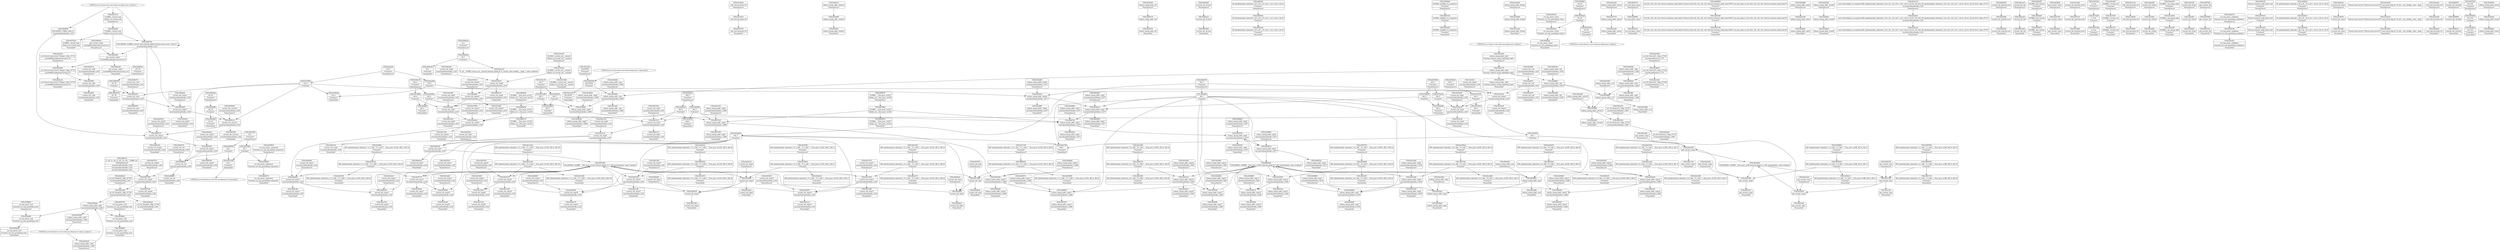 digraph {
	CE0x3b97510 [shape=record,shape=Mrecord,label="{CE0x3b97510|current_sid:_tmp24|security/selinux/hooks.c,220|*SummSource*}"]
	CE0x3b2e830 [shape=record,shape=Mrecord,label="{CE0x3b2e830|selinux_mmap_addr:_addr|Function::selinux_mmap_addr&Arg::addr::|*SummSource*}"]
	CE0x3b95de0 [shape=record,shape=Mrecord,label="{CE0x3b95de0|current_sid:_tmp23|security/selinux/hooks.c,218|*SummSource*}"]
	CE0x3b38440 [shape=record,shape=Mrecord,label="{CE0x3b38440|selinux_mmap_addr:_tmp8|security/selinux/hooks.c,3280}"]
	CE0x3b30100 [shape=record,shape=Mrecord,label="{CE0x3b30100|i64*_getelementptr_inbounds_(_11_x_i64_,_11_x_i64_*___llvm_gcov_ctr125,_i64_0,_i64_9)|*Constant*|*SummSink*}"]
	CE0x3b58d20 [shape=record,shape=Mrecord,label="{CE0x3b58d20|avc_has_perm:_tsid|Function::avc_has_perm&Arg::tsid::|*SummSink*}"]
	CE0x3b84130 [shape=record,shape=Mrecord,label="{CE0x3b84130|current_sid:_tmp8|security/selinux/hooks.c,218|*SummSink*}"]
	CE0x3b2ffe0 [shape=record,shape=Mrecord,label="{CE0x3b2ffe0|i64*_getelementptr_inbounds_(_11_x_i64_,_11_x_i64_*___llvm_gcov_ctr125,_i64_0,_i64_9)|*Constant*|*SummSource*}"]
	CE0x3b51440 [shape=record,shape=Mrecord,label="{CE0x3b51440|selinux_mmap_addr:_tmp6|security/selinux/hooks.c,3278|*SummSource*}"]
	CE0x342b070 [shape=record,shape=Mrecord,label="{CE0x342b070|i64*_getelementptr_inbounds_(_9_x_i64_,_9_x_i64_*___llvm_gcov_ctr255,_i64_0,_i64_0)|*Constant*|*SummSource*}"]
	CE0x3b508e0 [shape=record,shape=Mrecord,label="{CE0x3b508e0|selinux_mmap_addr:_tmp4|security/selinux/hooks.c,3277|*SummSource*}"]
	CE0x3b5d770 [shape=record,shape=Mrecord,label="{CE0x3b5d770|_call_void_mcount()_#3|*SummSink*}"]
	CE0x3b336c0 [shape=record,shape=Mrecord,label="{CE0x3b336c0|_call_void_mcount()_#3|*SummSource*}"]
	CE0x3b7e5e0 [shape=record,shape=Mrecord,label="{CE0x3b7e5e0|current_sid:_tmp13|security/selinux/hooks.c,218|*SummSink*}"]
	CE0x503ff10 [shape=record,shape=Mrecord,label="{CE0x503ff10|selinux_mmap_addr:_if.then1|*SummSink*}"]
	CE0x3b49170 [shape=record,shape=Mrecord,label="{CE0x3b49170|selinux_mmap_addr:_bb}"]
	"CONST[source:2(external),value:0(static)][purpose:{operation}]"
	CE0x3b48bd0 [shape=record,shape=Mrecord,label="{CE0x3b48bd0|selinux_mmap_addr:_tmp10|security/selinux/hooks.c,3280|*SummSource*}"]
	CE0x3b32fa0 [shape=record,shape=Mrecord,label="{CE0x3b32fa0|current_sid:_tobool|security/selinux/hooks.c,218|*SummSource*}"]
	CE0x3b42db0 [shape=record,shape=Mrecord,label="{CE0x3b42db0|selinux_mmap_addr:_retval.0|*SummSource*}"]
	CE0x3b82b90 [shape=record,shape=Mrecord,label="{CE0x3b82b90|current_sid:_do.end|*SummSource*}"]
	CE0x3b513d0 [shape=record,shape=Mrecord,label="{CE0x3b513d0|selinux_mmap_addr:_tmp6|security/selinux/hooks.c,3278}"]
	CE0x3b95930 [shape=record,shape=Mrecord,label="{CE0x3b95930|current_sid:_tmp22|security/selinux/hooks.c,218|*SummSource*}"]
	CE0x3b7bc30 [shape=record,shape=Mrecord,label="{CE0x3b7bc30|current_sid:_tmp4|security/selinux/hooks.c,218|*SummSink*}"]
	CE0x3b84d50 [shape=record,shape=Mrecord,label="{CE0x3b84d50|i8*_getelementptr_inbounds_(_25_x_i8_,_25_x_i8_*_.str3,_i32_0,_i32_0)|*Constant*}"]
	CE0x3b4af90 [shape=record,shape=Mrecord,label="{CE0x3b4af90|selinux_mmap_addr:_addr|Function::selinux_mmap_addr&Arg::addr::|*SummSink*}"]
	CE0x3b2a460 [shape=record,shape=Mrecord,label="{CE0x3b2a460|i64*_getelementptr_inbounds_(_9_x_i64_,_9_x_i64_*___llvm_gcov_ctr255,_i64_0,_i64_3)|*Constant*|*SummSink*}"]
	CE0x3b9aad0 [shape=record,shape=Mrecord,label="{CE0x3b9aad0|get_current:_tmp4|./arch/x86/include/asm/current.h,14|*SummSink*}"]
	CE0x3b5af50 [shape=record,shape=Mrecord,label="{CE0x3b5af50|current_sid:_tmp11|security/selinux/hooks.c,218}"]
	CE0x3b58a80 [shape=record,shape=Mrecord,label="{CE0x3b58a80|avc_has_perm:_tsid|Function::avc_has_perm&Arg::tsid::}"]
	CE0x3b42af0 [shape=record,shape=Mrecord,label="{CE0x3b42af0|_ret_%struct.task_struct*_%tmp4,_!dbg_!27714|./arch/x86/include/asm/current.h,14|*SummSource*}"]
	CE0x3b80b50 [shape=record,shape=Mrecord,label="{CE0x3b80b50|i64*_getelementptr_inbounds_(_11_x_i64_,_11_x_i64_*___llvm_gcov_ctr125,_i64_0,_i64_0)|*Constant*}"]
	CE0x3b7bb30 [shape=record,shape=Mrecord,label="{CE0x3b7bb30|current_sid:_tmp4|security/selinux/hooks.c,218|*SummSource*}"]
	CE0x3b47640 [shape=record,shape=Mrecord,label="{CE0x3b47640|selinux_mmap_addr:_tmp10|security/selinux/hooks.c,3280}"]
	CE0x3b56c40 [shape=record,shape=Mrecord,label="{CE0x3b56c40|GLOBAL:_lockdep_rcu_suspicious|*Constant*|*SummSink*}"]
	CE0x3b59d50 [shape=record,shape=Mrecord,label="{CE0x3b59d50|selinux_mmap_addr:_tmp3|security/selinux/hooks.c,3277|*SummSink*}"]
	CE0x3b927c0 [shape=record,shape=Mrecord,label="{CE0x3b927c0|current_sid:_call4|security/selinux/hooks.c,218|*SummSource*}"]
	CE0x3b7b330 [shape=record,shape=Mrecord,label="{CE0x3b7b330|GLOBAL:_current_sid.__warned|Global_var:current_sid.__warned|*SummSource*}"]
	CE0x3b2f1a0 [shape=record,shape=Mrecord,label="{CE0x3b2f1a0|selinux_mmap_addr:_tmp12|security/selinux/hooks.c,3281|*SummSink*}"]
	CE0x3b3a440 [shape=record,shape=Mrecord,label="{CE0x3b3a440|selinux_mmap_addr:_if.then|*SummSource*}"]
	CE0x3b59140 [shape=record,shape=Mrecord,label="{CE0x3b59140|i16_45|*Constant*|*SummSink*}"]
	CE0x3b48f60 [shape=record,shape=Mrecord,label="{CE0x3b48f60|selinux_mmap_addr:_tmp11|security/selinux/hooks.c,3280}"]
	CE0x3b442f0 [shape=record,shape=Mrecord,label="{CE0x3b442f0|selinux_mmap_addr:_tmp17|security/selinux/hooks.c,3287}"]
	CE0x3b3aab0 [shape=record,shape=Mrecord,label="{CE0x3b3aab0|selinux_mmap_addr:_return|*SummSink*}"]
	CE0x3b39d70 [shape=record,shape=Mrecord,label="{CE0x3b39d70|selinux_mmap_addr:_bb|*SummSink*}"]
	CE0x3b4d510 [shape=record,shape=Mrecord,label="{CE0x3b4d510|GLOBAL:___llvm_gcov_ctr255|Global_var:__llvm_gcov_ctr255|*SummSink*}"]
	CE0x3b30e70 [shape=record,shape=Mrecord,label="{CE0x3b30e70|current_sid:_tmp19|security/selinux/hooks.c,218}"]
	CE0x3b61dc0 [shape=record,shape=Mrecord,label="{CE0x3b61dc0|avc_has_perm:_entry|*SummSink*}"]
	CE0x3b94070 [shape=record,shape=Mrecord,label="{CE0x3b94070|i32_78|*Constant*|*SummSink*}"]
	"CONST[source:0(mediator),value:0(static)][purpose:{operation}]"
	CE0x3b4b9a0 [shape=record,shape=Mrecord,label="{CE0x3b4b9a0|i8_1|*Constant*}"]
	CE0x3b2e0f0 [shape=record,shape=Mrecord,label="{CE0x3b2e0f0|current_sid:_call|security/selinux/hooks.c,218|*SummSource*}"]
	CE0x3b49830 [shape=record,shape=Mrecord,label="{CE0x3b49830|i32_(i32,_i32,_i16,_i32,_%struct.common_audit_data*)*_bitcast_(i32_(i32,_i32,_i16,_i32,_%struct.common_audit_data.495*)*_avc_has_perm_to_i32_(i32,_i32,_i16,_i32,_%struct.common_audit_data*)*)|*Constant*|*SummSource*}"]
	CE0x3b95c60 [shape=record,shape=Mrecord,label="{CE0x3b95c60|current_sid:_tmp23|security/selinux/hooks.c,218}"]
	CE0x3b7d980 [shape=record,shape=Mrecord,label="{CE0x3b7d980|i64_4|*Constant*}"]
	CE0x3b46fd0 [shape=record,shape=Mrecord,label="{CE0x3b46fd0|i64_1|*Constant*}"]
	CE0x3b4ad00 [shape=record,shape=Mrecord,label="{CE0x3b4ad00|i32_0|*Constant*}"]
	CE0x3b7bac0 [shape=record,shape=Mrecord,label="{CE0x3b7bac0|current_sid:_tmp4|security/selinux/hooks.c,218}"]
	CE0x3b7d6f0 [shape=record,shape=Mrecord,label="{CE0x3b7d6f0|current_sid:_tobool1|security/selinux/hooks.c,218|*SummSink*}"]
	CE0x3b390e0 [shape=record,shape=Mrecord,label="{CE0x3b390e0|selinux_mmap_addr:_call2|security/selinux/hooks.c,3281}"]
	CE0x3b4b600 [shape=record,shape=Mrecord,label="{CE0x3b4b600|current_sid:_tmp16|security/selinux/hooks.c,218|*SummSource*}"]
	CE0x3b3fb00 [shape=record,shape=Mrecord,label="{CE0x3b3fb00|selinux_mmap_addr:_entry|*SummSink*}"]
	CE0x3b97380 [shape=record,shape=Mrecord,label="{CE0x3b97380|current_sid:_tmp24|security/selinux/hooks.c,220}"]
	CE0x3b542b0 [shape=record,shape=Mrecord,label="{CE0x3b542b0|selinux_mmap_addr:_cmp|security/selinux/hooks.c,3280|*SummSource*}"]
	CE0x3b4d660 [shape=record,shape=Mrecord,label="{CE0x3b4d660|selinux_mmap_addr:_tmp3|security/selinux/hooks.c,3277|*SummSource*}"]
	CE0x3b493d0 [shape=record,shape=Mrecord,label="{CE0x3b493d0|i32_(i32,_i32,_i16,_i32,_%struct.common_audit_data*)*_bitcast_(i32_(i32,_i32,_i16,_i32,_%struct.common_audit_data.495*)*_avc_has_perm_to_i32_(i32,_i32,_i16,_i32,_%struct.common_audit_data*)*)|*Constant*}"]
	CE0x3b31460 [shape=record,shape=Mrecord,label="{CE0x3b31460|i64*_getelementptr_inbounds_(_11_x_i64_,_11_x_i64_*___llvm_gcov_ctr125,_i64_0,_i64_10)|*Constant*|*SummSink*}"]
	CE0x3b31860 [shape=record,shape=Mrecord,label="{CE0x3b31860|current_sid:_tmp20|security/selinux/hooks.c,218|*SummSource*}"]
	CE0x3b4dfe0 [shape=record,shape=Mrecord,label="{CE0x3b4dfe0|selinux_mmap_addr:_if.end4|*SummSink*}"]
	CE0x3b5c130 [shape=record,shape=Mrecord,label="{CE0x3b5c130|get_current:_tmp3|*SummSink*}"]
	CE0x3b7b1b0 [shape=record,shape=Mrecord,label="{CE0x3b7b1b0|GLOBAL:_current_sid.__warned|Global_var:current_sid.__warned}"]
	CE0x3b61300 [shape=record,shape=Mrecord,label="{CE0x3b61300|current_sid:_tmp15|security/selinux/hooks.c,218|*SummSink*}"]
	CE0x3b29d90 [shape=record,shape=Mrecord,label="{CE0x3b29d90|selinux_mmap_addr:_entry|*SummSource*}"]
	CE0x3b5a0c0 [shape=record,shape=Mrecord,label="{CE0x3b5a0c0|_call_void_lockdep_rcu_suspicious(i8*_getelementptr_inbounds_(_25_x_i8_,_25_x_i8_*_.str3,_i32_0,_i32_0),_i32_218,_i8*_getelementptr_inbounds_(_45_x_i8_,_45_x_i8_*_.str12,_i32_0,_i32_0))_#10,_!dbg_!27727|security/selinux/hooks.c,218}"]
	CE0x3b33250 [shape=record,shape=Mrecord,label="{CE0x3b33250|i64_3|*Constant*}"]
	CE0x3b92660 [shape=record,shape=Mrecord,label="{CE0x3b92660|current_sid:_call4|security/selinux/hooks.c,218}"]
	CE0x3b97090 [shape=record,shape=Mrecord,label="{CE0x3b97090|i64*_getelementptr_inbounds_(_2_x_i64_,_2_x_i64_*___llvm_gcov_ctr98,_i64_0,_i64_0)|*Constant*|*SummSource*}"]
	CE0x3b41220 [shape=record,shape=Mrecord,label="{CE0x3b41220|_ret_i32_%retval.0,_!dbg_!27728|security/selinux/avc.c,775|*SummSink*}"]
	CE0x3b81890 [shape=record,shape=Mrecord,label="{CE0x3b81890|current_sid:_do.end|*SummSink*}"]
	CE0x3b48d40 [shape=record,shape=Mrecord,label="{CE0x3b48d40|selinux_mmap_addr:_tmp10|security/selinux/hooks.c,3280|*SummSink*}"]
	CE0x3b331e0 [shape=record,shape=Mrecord,label="{CE0x3b331e0|current_sid:_tmp6|security/selinux/hooks.c,218}"]
	CE0x3b53000 [shape=record,shape=Mrecord,label="{CE0x3b53000|COLLAPSED:_GCMRE___llvm_gcov_ctr125_internal_global_11_x_i64_zeroinitializer:_elem_0:default:}"]
	CE0x3b5c290 [shape=record,shape=Mrecord,label="{CE0x3b5c290|i64_5|*Constant*}"]
	CE0x3b40fd0 [shape=record,shape=Mrecord,label="{CE0x3b40fd0|selinux_mmap_addr:_rc.0}"]
	CE0x3b3aeb0 [shape=record,shape=Mrecord,label="{CE0x3b3aeb0|_ret_i32_%retval.0,_!dbg_!27727|security/selinux/hooks.c,3287|*SummSink*}"]
	CE0x3b80240 [shape=record,shape=Mrecord,label="{CE0x3b80240|GLOBAL:___llvm_gcov_ctr125|Global_var:__llvm_gcov_ctr125|*SummSource*}"]
	CE0x3b37190 [shape=record,shape=Mrecord,label="{CE0x3b37190|current_sid:_tmp10|security/selinux/hooks.c,218|*SummSink*}"]
	CE0x3b30950 [shape=record,shape=Mrecord,label="{CE0x3b30950|current_sid:_tmp18|security/selinux/hooks.c,218}"]
	CE0x3b62dc0 [shape=record,shape=Mrecord,label="{CE0x3b62dc0|current_sid:_tmp1|*SummSink*}"]
	CE0x3b4abe0 [shape=record,shape=Mrecord,label="{CE0x3b4abe0|selinux_mmap_addr:_tmp2|security/selinux/hooks.c,3277|*SummSource*}"]
	CE0x3b57a90 [shape=record,shape=Mrecord,label="{CE0x3b57a90|i32_1|*Constant*|*SummSink*}"]
	CE0x3b828d0 [shape=record,shape=Mrecord,label="{CE0x3b828d0|current_sid:_land.lhs.true}"]
	CE0x3b811f0 [shape=record,shape=Mrecord,label="{CE0x3b811f0|current_sid:_tmp5|security/selinux/hooks.c,218}"]
	CE0x3b2f510 [shape=record,shape=Mrecord,label="{CE0x3b2f510|selinux_mmap_addr:_tmp13|security/selinux/hooks.c,3281}"]
	CE0x3b305a0 [shape=record,shape=Mrecord,label="{CE0x3b305a0|current_sid:_tmp17|security/selinux/hooks.c,218|*SummSink*}"]
	CE0x3b7c100 [shape=record,shape=Mrecord,label="{CE0x3b7c100|i64*_getelementptr_inbounds_(_11_x_i64_,_11_x_i64_*___llvm_gcov_ctr125,_i64_0,_i64_0)|*Constant*|*SummSource*}"]
	CE0x3b44460 [shape=record,shape=Mrecord,label="{CE0x3b44460|selinux_mmap_addr:_tmp17|security/selinux/hooks.c,3287|*SummSource*}"]
	CE0x3b950b0 [shape=record,shape=Mrecord,label="{CE0x3b950b0|i32_22|*Constant*|*SummSink*}"]
	CE0x3b5a1a0 [shape=record,shape=Mrecord,label="{CE0x3b5a1a0|_call_void_lockdep_rcu_suspicious(i8*_getelementptr_inbounds_(_25_x_i8_,_25_x_i8_*_.str3,_i32_0,_i32_0),_i32_218,_i8*_getelementptr_inbounds_(_45_x_i8_,_45_x_i8_*_.str12,_i32_0,_i32_0))_#10,_!dbg_!27727|security/selinux/hooks.c,218|*SummSink*}"]
	CE0x3b9c510 [shape=record,shape=Mrecord,label="{CE0x3b9c510|get_current:_tmp2|*SummSink*}"]
	CE0x3b2e770 [shape=record,shape=Mrecord,label="{CE0x3b2e770|selinux_mmap_addr:_addr|Function::selinux_mmap_addr&Arg::addr::}"]
	CE0x3b829e0 [shape=record,shape=Mrecord,label="{CE0x3b829e0|current_sid:_land.lhs.true|*SummSink*}"]
	CE0x3b96c30 [shape=record,shape=Mrecord,label="{CE0x3b96c30|0:_i32,_4:_i32,_8:_i32,_12:_i32,_:_CMRE_4,8_|*MultipleSource*|security/selinux/hooks.c,218|security/selinux/hooks.c,218|security/selinux/hooks.c,220}"]
	CE0x3b366e0 [shape=record,shape=Mrecord,label="{CE0x3b366e0|current_sid:_tmp|*SummSink*}"]
	CE0x3b313b0 [shape=record,shape=Mrecord,label="{CE0x3b313b0|i64*_getelementptr_inbounds_(_11_x_i64_,_11_x_i64_*___llvm_gcov_ctr125,_i64_0,_i64_10)|*Constant*|*SummSource*}"]
	CE0x3b49360 [shape=record,shape=Mrecord,label="{CE0x3b49360|selinux_mmap_addr:_if.end4|*SummSource*}"]
	CE0x3b81a20 [shape=record,shape=Mrecord,label="{CE0x3b81a20|current_sid:_bb}"]
	CE0x3b4c290 [shape=record,shape=Mrecord,label="{CE0x3b4c290|get_current:_tmp1|*SummSink*}"]
	CE0x3b41660 [shape=record,shape=Mrecord,label="{CE0x3b41660|selinux_mmap_addr:_rc.0|*SummSource*}"]
	CE0x35f2500 [shape=record,shape=Mrecord,label="{CE0x35f2500|i64_0|*Constant*}"]
	CE0x3b2d6a0 [shape=record,shape=Mrecord,label="{CE0x3b2d6a0|current_sid:_tmp1}"]
	CE0x3b61220 [shape=record,shape=Mrecord,label="{CE0x3b61220|current_sid:_tmp15|security/selinux/hooks.c,218}"]
	CE0x503fe70 [shape=record,shape=Mrecord,label="{CE0x503fe70|selinux_mmap_addr:_if.then1|*SummSource*}"]
	CE0x3b50c00 [shape=record,shape=Mrecord,label="{CE0x3b50c00|i64*_getelementptr_inbounds_(_9_x_i64_,_9_x_i64_*___llvm_gcov_ctr255,_i64_0,_i64_6)|*Constant*|*SummSink*}"]
	CE0x3b34ea0 [shape=record,shape=Mrecord,label="{CE0x3b34ea0|current_sid:_tmp2|*SummSink*}"]
	CE0x3b94370 [shape=record,shape=Mrecord,label="{CE0x3b94370|current_sid:_cred|security/selinux/hooks.c,218|*SummSource*}"]
	CE0x3b40690 [shape=record,shape=Mrecord,label="{CE0x3b40690|selinux_mmap_addr:_tmp7|security/selinux/hooks.c,3278}"]
	CE0x3b545b0 [shape=record,shape=Mrecord,label="{CE0x3b545b0|i64_4|*Constant*}"]
	"CONST[source:2(external),value:2(dynamic)][purpose:{subject}]"
	CE0x3b28e20 [shape=record,shape=Mrecord,label="{CE0x3b28e20|_ret_i32_%tmp24,_!dbg_!27742|security/selinux/hooks.c,220|*SummSource*}"]
	CE0x3b38550 [shape=record,shape=Mrecord,label="{CE0x3b38550|selinux_mmap_addr:_tmp8|security/selinux/hooks.c,3280|*SummSource*}"]
	CE0x3b3a230 [shape=record,shape=Mrecord,label="{CE0x3b3a230|selinux_mmap_addr:_if.then|*SummSink*}"]
	CE0x3b2e260 [shape=record,shape=Mrecord,label="{CE0x3b2e260|COLLAPSED:_GCMRE___llvm_gcov_ctr98_internal_global_2_x_i64_zeroinitializer:_elem_0:default:}"]
	CE0x3b61290 [shape=record,shape=Mrecord,label="{CE0x3b61290|current_sid:_tmp15|security/selinux/hooks.c,218|*SummSource*}"]
	CE0x3b94000 [shape=record,shape=Mrecord,label="{CE0x3b94000|i32_78|*Constant*}"]
	CE0x3b92d50 [shape=record,shape=Mrecord,label="{CE0x3b92d50|GLOBAL:_get_current|*Constant*|*SummSource*}"]
	CE0x3b4a6b0 [shape=record,shape=Mrecord,label="{CE0x3b4a6b0|i64_5|*Constant*|*SummSink*}"]
	CE0x3b842b0 [shape=record,shape=Mrecord,label="{CE0x3b842b0|current_sid:_tmp7|security/selinux/hooks.c,218|*SummSource*}"]
	CE0x3b5b4c0 [shape=record,shape=Mrecord,label="{CE0x3b5b4c0|current_sid:_tmp12|security/selinux/hooks.c,218|*SummSource*}"]
	CE0x3b4b3e0 [shape=record,shape=Mrecord,label="{CE0x3b4b3e0|selinux_mmap_addr:_call|security/selinux/hooks.c,3276|*SummSource*}"]
	CE0x3b5bd40 [shape=record,shape=Mrecord,label="{CE0x3b5bd40|current_sid:_tmp3|*SummSource*}"]
	CE0x3b38d90 [shape=record,shape=Mrecord,label="{CE0x3b38d90|selinux_mmap_addr:_tmp13|security/selinux/hooks.c,3281|*SummSource*}"]
	CE0x3b45f60 [shape=record,shape=Mrecord,label="{CE0x3b45f60|selinux_mmap_addr:_retval.0}"]
	CE0x3b5ca00 [shape=record,shape=Mrecord,label="{CE0x3b5ca00|get_current:_tmp1|*SummSource*}"]
	CE0x3b42720 [shape=record,shape=Mrecord,label="{CE0x3b42720|get_current:_entry}"]
	CE0x3b3a7f0 [shape=record,shape=Mrecord,label="{CE0x3b3a7f0|get_current:_tmp|*SummSink*}"]
	CE0x3b358f0 [shape=record,shape=Mrecord,label="{CE0x3b358f0|current_sid:_tmp2}"]
	CE0x3b35d70 [shape=record,shape=Mrecord,label="{CE0x3b35d70|current_sid:_call|security/selinux/hooks.c,218|*SummSink*}"]
	CE0x3b5c990 [shape=record,shape=Mrecord,label="{CE0x3b5c990|selinux_mmap_addr:_tmp|*SummSink*}"]
	CE0x3b5c090 [shape=record,shape=Mrecord,label="{CE0x3b5c090|get_current:_tmp3|*SummSource*}"]
	CE0x5aad9f0 [shape=record,shape=Mrecord,label="{CE0x5aad9f0|selinux_mmap_addr:_tobool|security/selinux/hooks.c,3277|*SummSink*}"]
	CE0x3b4da00 [shape=record,shape=Mrecord,label="{CE0x3b4da00|i64_5|*Constant*}"]
	CE0x3b951c0 [shape=record,shape=Mrecord,label="{CE0x3b951c0|current_sid:_security|security/selinux/hooks.c,218}"]
	CE0x3b83310 [shape=record,shape=Mrecord,label="{CE0x3b83310|current_sid:_tmp6|security/selinux/hooks.c,218|*SummSink*}"]
	CE0x3b94200 [shape=record,shape=Mrecord,label="{CE0x3b94200|current_sid:_cred|security/selinux/hooks.c,218}"]
	CE0x3b99cb0 [shape=record,shape=Mrecord,label="{CE0x3b99cb0|get_current:_tmp4|./arch/x86/include/asm/current.h,14|*SummSource*}"]
	CE0x3b59be0 [shape=record,shape=Mrecord,label="{CE0x3b59be0|_ret_i32_%retval.0,_!dbg_!27728|security/selinux/avc.c,775}"]
	CE0x3b43c10 [shape=record,shape=Mrecord,label="{CE0x3b43c10|selinux_mmap_addr:_tmp16|security/selinux/hooks.c,3287}"]
	CE0x3b2d5c0 [shape=record,shape=Mrecord,label="{CE0x3b2d5c0|i64*_getelementptr_inbounds_(_11_x_i64_,_11_x_i64_*___llvm_gcov_ctr125,_i64_0,_i64_1)|*Constant*|*SummSink*}"]
	CE0x3b85030 [shape=record,shape=Mrecord,label="{CE0x3b85030|i8*_getelementptr_inbounds_(_25_x_i8_,_25_x_i8_*_.str3,_i32_0,_i32_0)|*Constant*|*SummSink*}"]
	CE0x3b40800 [shape=record,shape=Mrecord,label="{CE0x3b40800|selinux_mmap_addr:_tmp7|security/selinux/hooks.c,3278|*SummSource*}"]
	CE0x3b7f300 [shape=record,shape=Mrecord,label="{CE0x3b7f300|current_sid:_land.lhs.true2|*SummSink*}"]
	CE0x3b2c9c0 [shape=record,shape=Mrecord,label="{CE0x3b2c9c0|i64*_getelementptr_inbounds_(_11_x_i64_,_11_x_i64_*___llvm_gcov_ctr125,_i64_0,_i64_6)|*Constant*}"]
	CE0x3b4c8a0 [shape=record,shape=Mrecord,label="{CE0x3b4c8a0|selinux_mmap_addr:_tmp1}"]
	CE0x3b404f0 [shape=record,shape=Mrecord,label="{CE0x3b404f0|selinux_mmap_addr:_tmp7|security/selinux/hooks.c,3278|*SummSink*}"]
	CE0x3b45320 [shape=record,shape=Mrecord,label="{CE0x3b45320|i1_true|*Constant*|*SummSink*}"]
	CE0x3b5c650 [shape=record,shape=Mrecord,label="{CE0x3b5c650|current_sid:_tmp9|security/selinux/hooks.c,218|*SummSink*}"]
	CE0x3b2b740 [shape=record,shape=Mrecord,label="{CE0x3b2b740|selinux_mmap_addr:_entry}"]
	CE0x3b4a9b0 [shape=record,shape=Mrecord,label="{CE0x3b4a9b0|selinux_mmap_addr:_tmp2|security/selinux/hooks.c,3277|*SummSink*}"]
	CE0x3b41040 [shape=record,shape=Mrecord,label="{CE0x3b41040|_ret_i32_%retval.0,_!dbg_!27728|security/selinux/avc.c,775|*SummSource*}"]
	CE0x3b48510 [shape=record,shape=Mrecord,label="{CE0x3b48510|selinux_mmap_addr:_tmp5|security/selinux/hooks.c,3277}"]
	CE0x3b546d0 [shape=record,shape=Mrecord,label="{CE0x3b546d0|selinux_mmap_addr:_cmp|security/selinux/hooks.c,3280}"]
	CE0x3b53cc0 [shape=record,shape=Mrecord,label="{CE0x3b53cc0|current_sid:_tmp14|security/selinux/hooks.c,218|*SummSink*}"]
	"CONST[source:0(mediator),value:2(dynamic)][purpose:{object}]"
	CE0x3b94eb0 [shape=record,shape=Mrecord,label="{CE0x3b94eb0|i32_22|*Constant*|*SummSource*}"]
	CE0x3b45b20 [shape=record,shape=Mrecord,label="{CE0x3b45b20|selinux_mmap_addr:_tmp14|security/selinux/hooks.c,3286|*SummSource*}"]
	CE0x3b559b0 [shape=record,shape=Mrecord,label="{CE0x3b559b0|GLOBAL:___llvm_gcov_ctr255|Global_var:__llvm_gcov_ctr255}"]
	CE0x3b4a1f0 [shape=record,shape=Mrecord,label="{CE0x3b4a1f0|i64_5|*Constant*|*SummSource*}"]
	CE0x3b51a90 [shape=record,shape=Mrecord,label="{CE0x3b51a90|_ret_i32_%tmp24,_!dbg_!27742|security/selinux/hooks.c,220}"]
	CE0x3b5c580 [shape=record,shape=Mrecord,label="{CE0x3b5c580|current_sid:_tmp9|security/selinux/hooks.c,218|*SummSource*}"]
	CE0x3b94270 [shape=record,shape=Mrecord,label="{CE0x3b94270|current_sid:_sid|security/selinux/hooks.c,220|*SummSource*}"]
	CE0x3b940e0 [shape=record,shape=Mrecord,label="{CE0x3b940e0|i32_78|*Constant*|*SummSource*}"]
	CE0x3b2c210 [shape=record,shape=Mrecord,label="{CE0x3b2c210|0:_i8,_:_GCMR_current_sid.__warned_internal_global_i8_0,_section_.data.unlikely_,_align_1:_elem_0:default:}"]
	CE0x3b4dd60 [shape=record,shape=Mrecord,label="{CE0x3b4dd60|i64*_getelementptr_inbounds_(_9_x_i64_,_9_x_i64_*___llvm_gcov_ctr255,_i64_0,_i64_6)|*Constant*}"]
	CE0x4f0ddb0 [shape=record,shape=Mrecord,label="{CE0x4f0ddb0|selinux_mmap_addr:_tmp}"]
	CE0x3b4cd00 [shape=record,shape=Mrecord,label="{CE0x3b4cd00|GLOBAL:_current_sid|*Constant*|*SummSource*}"]
	CE0x3b46a80 [shape=record,shape=Mrecord,label="{CE0x3b46a80|current_sid:_tobool1|security/selinux/hooks.c,218}"]
	CE0x3b509e0 [shape=record,shape=Mrecord,label="{CE0x3b509e0|selinux_mmap_addr:_tmp1|*SummSink*}"]
	CE0x3b428e0 [shape=record,shape=Mrecord,label="{CE0x3b428e0|get_current:_entry|*SummSink*}"]
	CE0x3b45ef0 [shape=record,shape=Mrecord,label="{CE0x3b45ef0|selinux_mmap_addr:_tmp15|security/selinux/hooks.c,3286|*SummSink*}"]
	CE0x3b95280 [shape=record,shape=Mrecord,label="{CE0x3b95280|current_sid:_security|security/selinux/hooks.c,218|*SummSource*}"]
	CE0x3b53970 [shape=record,shape=Mrecord,label="{CE0x3b53970|current_sid:_tmp14|security/selinux/hooks.c,218}"]
	CE0x3b51650 [shape=record,shape=Mrecord,label="{CE0x3b51650|selinux_mmap_addr:_tmp6|security/selinux/hooks.c,3278|*SummSink*}"]
	CE0x3b2d630 [shape=record,shape=Mrecord,label="{CE0x3b2d630|i64_1|*Constant*}"]
	CE0x3b7d5c0 [shape=record,shape=Mrecord,label="{CE0x3b7d5c0|current_sid:_tobool1|security/selinux/hooks.c,218|*SummSource*}"]
	"CONST[source:0(mediator),value:2(dynamic)][purpose:{object,subject}]"
	CE0x3b4c7b0 [shape=record,shape=Mrecord,label="{CE0x3b4c7b0|i64_1|*Constant*|*SummSink*}"]
	CE0x3b38060 [shape=record,shape=Mrecord,label="{CE0x3b38060|i64*_getelementptr_inbounds_(_11_x_i64_,_11_x_i64_*___llvm_gcov_ctr125,_i64_0,_i64_0)|*Constant*|*SummSink*}"]
	CE0x3b31160 [shape=record,shape=Mrecord,label="{CE0x3b31160|i64*_getelementptr_inbounds_(_11_x_i64_,_11_x_i64_*___llvm_gcov_ctr125,_i64_0,_i64_10)|*Constant*}"]
	CE0x3b9ab90 [shape=record,shape=Mrecord,label="{CE0x3b9ab90|GLOBAL:_current_task|Global_var:current_task}"]
	CE0x3b56bd0 [shape=record,shape=Mrecord,label="{CE0x3b56bd0|GLOBAL:_lockdep_rcu_suspicious|*Constant*|*SummSource*}"]
	CE0x3b51130 [shape=record,shape=Mrecord,label="{CE0x3b51130|_call_void_mcount()_#3|*SummSource*}"]
	CE0x3b7f1c0 [shape=record,shape=Mrecord,label="{CE0x3b7f1c0|current_sid:_land.lhs.true2}"]
	CE0x3b2f360 [shape=record,shape=Mrecord,label="{CE0x3b2f360|selinux_mmap_addr:_tmp13|security/selinux/hooks.c,3281|*SummSink*}"]
	CE0x3b30170 [shape=record,shape=Mrecord,label="{CE0x3b30170|current_sid:_tmp17|security/selinux/hooks.c,218}"]
	CE0x3b58800 [shape=record,shape=Mrecord,label="{CE0x3b58800|avc_has_perm:_ssid|Function::avc_has_perm&Arg::ssid::|*SummSink*}"]
	CE0x3b2e6d0 [shape=record,shape=Mrecord,label="{CE0x3b2e6d0|current_sid:_if.then|*SummSink*}"]
	CE0x3b43c80 [shape=record,shape=Mrecord,label="{CE0x3b43c80|selinux_mmap_addr:_tmp16|security/selinux/hooks.c,3287|*SummSource*}"]
	CE0x3b3bc00 [shape=record,shape=Mrecord,label="{CE0x3b3bc00|i32_0|*Constant*|*SummSink*}"]
	CE0x3b35e30 [shape=record,shape=Mrecord,label="{CE0x3b35e30|current_sid:_tobool|security/selinux/hooks.c,218|*SummSink*}"]
	CE0x3b80030 [shape=record,shape=Mrecord,label="{CE0x3b80030|GLOBAL:___llvm_gcov_ctr125|Global_var:__llvm_gcov_ctr125}"]
	CE0x3b3a040 [shape=record,shape=Mrecord,label="{CE0x3b3a040|GLOBAL:_cap_mmap_addr|*Constant*}"]
	CE0x3b3b5f0 [shape=record,shape=Mrecord,label="{CE0x3b3b5f0|current_sid:_if.end}"]
	CE0x3b37ba0 [shape=record,shape=Mrecord,label="{CE0x3b37ba0|current_sid:_tobool|security/selinux/hooks.c,218}"]
	CE0x3b3c200 [shape=record,shape=Mrecord,label="{CE0x3b3c200|i64_65536|*Constant*|*SummSource*}"]
	CE0x3b2eab0 [shape=record,shape=Mrecord,label="{CE0x3b2eab0|i32_0|*Constant*|*SummSource*}"]
	CE0x3b976a0 [shape=record,shape=Mrecord,label="{CE0x3b976a0|current_sid:_tmp24|security/selinux/hooks.c,220|*SummSink*}"]
	CE0x3b41ab0 [shape=record,shape=Mrecord,label="{CE0x3b41ab0|i64*_getelementptr_inbounds_(_9_x_i64_,_9_x_i64_*___llvm_gcov_ctr255,_i64_0,_i64_7)|*Constant*}"]
	CE0x3b81bd0 [shape=record,shape=Mrecord,label="{CE0x3b81bd0|current_sid:_bb|*SummSink*}"]
	CE0x3b39390 [shape=record,shape=Mrecord,label="{CE0x3b39390|selinux_mmap_addr:_call2|security/selinux/hooks.c,3281|*SummSink*}"]
	CE0x3b979e0 [shape=record,shape=Mrecord,label="{CE0x3b979e0|get_current:_bb|*SummSource*}"]
	CE0x3b96800 [shape=record,shape=Mrecord,label="{CE0x3b96800|current_sid:_sid|security/selinux/hooks.c,220|*SummSink*}"]
	CE0x3b3be60 [shape=record,shape=Mrecord,label="{CE0x3b3be60|i64_2|*Constant*}"]
	CE0x3b59c50 [shape=record,shape=Mrecord,label="{CE0x3b59c50|%struct.common_audit_data*_null|*Constant*|*SummSource*}"]
	CE0x3b455c0 [shape=record,shape=Mrecord,label="{CE0x3b455c0|i64*_getelementptr_inbounds_(_11_x_i64_,_11_x_i64_*___llvm_gcov_ctr125,_i64_0,_i64_8)|*Constant*|*SummSource*}"]
	CE0x3b2c590 [shape=record,shape=Mrecord,label="{CE0x3b2c590|get_current:_tmp2}"]
	CE0x3b30c40 [shape=record,shape=Mrecord,label="{CE0x3b30c40|current_sid:_tmp18|security/selinux/hooks.c,218|*SummSink*}"]
	CE0x3b495d0 [shape=record,shape=Mrecord,label="{CE0x3b495d0|selinux_mmap_addr:_call3|security/selinux/hooks.c,3282|*SummSource*}"]
	CE0x3b2fd10 [shape=record,shape=Mrecord,label="{CE0x3b2fd10|i8*_getelementptr_inbounds_(_45_x_i8_,_45_x_i8_*_.str12,_i32_0,_i32_0)|*Constant*}"]
	CE0x3b7b460 [shape=record,shape=Mrecord,label="{CE0x3b7b460|GLOBAL:_current_sid.__warned|Global_var:current_sid.__warned|*SummSink*}"]
	CE0x3b62ba0 [shape=record,shape=Mrecord,label="{CE0x3b62ba0|current_sid:_tmp1|*SummSource*}"]
	CE0x3b3b7b0 [shape=record,shape=Mrecord,label="{CE0x3b3b7b0|current_sid:_if.end|*SummSource*}"]
	CE0x3b30530 [shape=record,shape=Mrecord,label="{CE0x3b30530|current_sid:_tmp17|security/selinux/hooks.c,218|*SummSource*}"]
	CE0x4f0dcf0 [shape=record,shape=Mrecord,label="{CE0x4f0dcf0|i64*_getelementptr_inbounds_(_9_x_i64_,_9_x_i64_*___llvm_gcov_ctr255,_i64_0,_i64_0)|*Constant*|*SummSink*}"]
	CE0x3b353a0 [shape=record,shape=Mrecord,label="{CE0x3b353a0|GLOBAL:_current_task|Global_var:current_task|*SummSink*}"]
	CE0x3b39cb0 [shape=record,shape=Mrecord,label="{CE0x3b39cb0|i64*_getelementptr_inbounds_(_9_x_i64_,_9_x_i64_*___llvm_gcov_ctr255,_i64_0,_i64_0)|*Constant*}"]
	CE0x3b2c600 [shape=record,shape=Mrecord,label="{CE0x3b2c600|get_current:_tmp2|*SummSource*}"]
	CE0x3b41460 [shape=record,shape=Mrecord,label="{CE0x3b41460|i64*_getelementptr_inbounds_(_9_x_i64_,_9_x_i64_*___llvm_gcov_ctr255,_i64_0,_i64_7)|*Constant*|*SummSink*}"]
	CE0x3b42ca0 [shape=record,shape=Mrecord,label="{CE0x3b42ca0|_ret_%struct.task_struct*_%tmp4,_!dbg_!27714|./arch/x86/include/asm/current.h,14|*SummSink*}"]
	CE0x3b58ea0 [shape=record,shape=Mrecord,label="{CE0x3b58ea0|i16_45|*Constant*}"]
	CE0x3b94a00 [shape=record,shape=Mrecord,label="{CE0x3b94a00|current_sid:_tmp21|security/selinux/hooks.c,218|*SummSource*}"]
	CE0x3b4f740 [shape=record,shape=Mrecord,label="{CE0x3b4f740|i64*_getelementptr_inbounds_(_9_x_i64_,_9_x_i64_*___llvm_gcov_ctr255,_i64_0,_i64_3)|*Constant*}"]
	CE0x3b58bb0 [shape=record,shape=Mrecord,label="{CE0x3b58bb0|avc_has_perm:_tsid|Function::avc_has_perm&Arg::tsid::|*SummSource*}"]
	CE0x3b34e30 [shape=record,shape=Mrecord,label="{CE0x3b34e30|current_sid:_tmp2|*SummSource*}"]
	CE0x3b84fa0 [shape=record,shape=Mrecord,label="{CE0x3b84fa0|i8*_getelementptr_inbounds_(_25_x_i8_,_25_x_i8_*_.str3,_i32_0,_i32_0)|*Constant*|*SummSource*}"]
	CE0x3b948d0 [shape=record,shape=Mrecord,label="{CE0x3b948d0|current_sid:_tmp21|security/selinux/hooks.c,218}"]
	CE0x3b35140 [shape=record,shape=Mrecord,label="{CE0x3b35140|get_current:_tmp}"]
	"CONST[source:1(input),value:2(dynamic)][purpose:{object}]"
	CE0x3b518b0 [shape=record,shape=Mrecord,label="{CE0x3b518b0|current_sid:_entry|*SummSink*}"]
	CE0x3b83c70 [shape=record,shape=Mrecord,label="{CE0x3b83c70|i64*_getelementptr_inbounds_(_11_x_i64_,_11_x_i64_*___llvm_gcov_ctr125,_i64_0,_i64_6)|*Constant*|*SummSink*}"]
	CE0x3b43040 [shape=record,shape=Mrecord,label="{CE0x3b43040|i64*_getelementptr_inbounds_(_9_x_i64_,_9_x_i64_*___llvm_gcov_ctr255,_i64_0,_i64_8)|*Constant*|*SummSink*}"]
	CE0x3b55940 [shape=record,shape=Mrecord,label="{CE0x3b55940|i64_2|*Constant*|*SummSource*}"]
	CE0x3b47360 [shape=record,shape=Mrecord,label="{CE0x3b47360|selinux_mmap_addr:_tmp9|security/selinux/hooks.c,3280|*SummSink*}"]
	CE0x3b37060 [shape=record,shape=Mrecord,label="{CE0x3b37060|current_sid:_tmp10|security/selinux/hooks.c,218|*SummSource*}"]
	CE0x3b34ac0 [shape=record,shape=Mrecord,label="{CE0x3b34ac0|%struct.task_struct*_(%struct.task_struct**)*_asm_movq_%gs:$_1:P_,$0_,_r,im,_dirflag_,_fpsr_,_flags_}"]
	CE0x3b3cde0 [shape=record,shape=Mrecord,label="{CE0x3b3cde0|selinux_mmap_addr:_cmp|security/selinux/hooks.c,3280|*SummSink*}"]
	CE0x3b586a0 [shape=record,shape=Mrecord,label="{CE0x3b586a0|avc_has_perm:_ssid|Function::avc_has_perm&Arg::ssid::}"]
	CE0x3b32aa0 [shape=record,shape=Mrecord,label="{CE0x3b32aa0|_call_void_mcount()_#3|*SummSource*}"]
	CE0x3b451b0 [shape=record,shape=Mrecord,label="{CE0x3b451b0|i1_true|*Constant*|*SummSource*}"]
	CE0x3b46f60 [shape=record,shape=Mrecord,label="{CE0x3b46f60|selinux_mmap_addr:_call|security/selinux/hooks.c,3276}"]
	CE0x3b58580 [shape=record,shape=Mrecord,label="{CE0x3b58580|avc_has_perm:_entry}"]
	CE0x3b592a0 [shape=record,shape=Mrecord,label="{CE0x3b592a0|avc_has_perm:_tclass|Function::avc_has_perm&Arg::tclass::}"]
	CE0x3b5a130 [shape=record,shape=Mrecord,label="{CE0x3b5a130|_call_void_lockdep_rcu_suspicious(i8*_getelementptr_inbounds_(_25_x_i8_,_25_x_i8_*_.str3,_i32_0,_i32_0),_i32_218,_i8*_getelementptr_inbounds_(_45_x_i8_,_45_x_i8_*_.str12,_i32_0,_i32_0))_#10,_!dbg_!27727|security/selinux/hooks.c,218|*SummSource*}"]
	CE0x3b5b700 [shape=record,shape=Mrecord,label="{CE0x3b5b700|get_current:_tmp|*SummSource*}"]
	CE0x3b3ad70 [shape=record,shape=Mrecord,label="{CE0x3b3ad70|_ret_i32_%retval.0,_!dbg_!27727|security/selinux/hooks.c,3287|*SummSource*}"]
	CE0x3b494a0 [shape=record,shape=Mrecord,label="{CE0x3b494a0|selinux_mmap_addr:_call3|security/selinux/hooks.c,3282}"]
	CE0x3b335c0 [shape=record,shape=Mrecord,label="{CE0x3b335c0|_call_void_mcount()_#3}"]
	CE0x3b53ef0 [shape=record,shape=Mrecord,label="{CE0x3b53ef0|i1_true|*Constant*}"]
	CE0x3b34f10 [shape=record,shape=Mrecord,label="{CE0x3b34f10|current_sid:_call|security/selinux/hooks.c,218}"]
	CE0x3b355f0 [shape=record,shape=Mrecord,label="{CE0x3b355f0|i64*_getelementptr_inbounds_(_11_x_i64_,_11_x_i64_*___llvm_gcov_ctr125,_i64_0,_i64_1)|*Constant*|*SummSource*}"]
	CE0x3b978b0 [shape=record,shape=Mrecord,label="{CE0x3b978b0|get_current:_bb}"]
	CE0x3b7e500 [shape=record,shape=Mrecord,label="{CE0x3b7e500|current_sid:_tmp13|security/selinux/hooks.c,218}"]
	CE0x3b31cd0 [shape=record,shape=Mrecord,label="{CE0x3b31cd0|current_sid:_tmp20|security/selinux/hooks.c,218|*SummSink*}"]
	CE0x3b42800 [shape=record,shape=Mrecord,label="{CE0x3b42800|get_current:_entry|*SummSource*}"]
	CE0x3b843e0 [shape=record,shape=Mrecord,label="{CE0x3b843e0|current_sid:_tmp7|security/selinux/hooks.c,218|*SummSink*}"]
	CE0x3b2c760 [shape=record,shape=Mrecord,label="{CE0x3b2c760|current_sid:_tmp12|security/selinux/hooks.c,218|*SummSink*}"]
	CE0x3b7b8e0 [shape=record,shape=Mrecord,label="{CE0x3b7b8e0|i64_3|*Constant*|*SummSource*}"]
	CE0x3b952f0 [shape=record,shape=Mrecord,label="{CE0x3b952f0|current_sid:_security|security/selinux/hooks.c,218|*SummSink*}"]
	CE0x3b48640 [shape=record,shape=Mrecord,label="{CE0x3b48640|selinux_mmap_addr:_tmp5|security/selinux/hooks.c,3277|*SummSource*}"]
	CE0x3b4cf80 [shape=record,shape=Mrecord,label="{CE0x3b4cf80|selinux_mmap_addr:_call3|security/selinux/hooks.c,3282|*SummSink*}"]
	CE0x3b59650 [shape=record,shape=Mrecord,label="{CE0x3b59650|i64*_getelementptr_inbounds_(_2_x_i64_,_2_x_i64_*___llvm_gcov_ctr98,_i64_0,_i64_1)|*Constant*|*SummSource*}"]
	CE0x3b7ba50 [shape=record,shape=Mrecord,label="{CE0x3b7ba50|i64_2|*Constant*}"]
	CE0x3b57840 [shape=record,shape=Mrecord,label="{CE0x3b57840|i32_1|*Constant*}"]
	CE0x3b316c0 [shape=record,shape=Mrecord,label="{CE0x3b316c0|current_sid:_tmp20|security/selinux/hooks.c,218}"]
	CE0x3b46570 [shape=record,shape=Mrecord,label="{CE0x3b46570|i64*_getelementptr_inbounds_(_9_x_i64_,_9_x_i64_*___llvm_gcov_ctr255,_i64_0,_i64_8)|*Constant*}"]
	CE0x3b28ee0 [shape=record,shape=Mrecord,label="{CE0x3b28ee0|_ret_i32_%tmp24,_!dbg_!27742|security/selinux/hooks.c,220|*SummSink*}"]
	CE0x3b4ce10 [shape=record,shape=Mrecord,label="{CE0x3b4ce10|GLOBAL:_current_sid|*Constant*|*SummSink*}"]
	CE0x3b4f4c0 [shape=record,shape=Mrecord,label="{CE0x3b4f4c0|i64_0|*Constant*|*SummSource*}"]
	CE0x3b42b90 [shape=record,shape=Mrecord,label="{CE0x3b42b90|_ret_%struct.task_struct*_%tmp4,_!dbg_!27714|./arch/x86/include/asm/current.h,14}"]
	CE0x3b2fdd0 [shape=record,shape=Mrecord,label="{CE0x3b2fdd0|i8*_getelementptr_inbounds_(_45_x_i8_,_45_x_i8_*_.str12,_i32_0,_i32_0)|*Constant*|*SummSource*}"]
	CE0x3b5bb30 [shape=record,shape=Mrecord,label="{CE0x3b5bb30|current_sid:_tmp3}"]
	CE0x3b39ec0 [shape=record,shape=Mrecord,label="{CE0x3b39ec0|i64*_getelementptr_inbounds_(_2_x_i64_,_2_x_i64_*___llvm_gcov_ctr98,_i64_0,_i64_1)|*Constant*|*SummSink*}"]
	CE0x3b96500 [shape=record,shape=Mrecord,label="{CE0x3b96500|i32_1|*Constant*}"]
	CE0x3b5b340 [shape=record,shape=Mrecord,label="{CE0x3b5b340|current_sid:_tmp12|security/selinux/hooks.c,218}"]
	CE0x3b39f30 [shape=record,shape=Mrecord,label="{CE0x3b39f30|i64_1|*Constant*}"]
	CE0x3b507b0 [shape=record,shape=Mrecord,label="{CE0x3b507b0|selinux_mmap_addr:_tmp4|security/selinux/hooks.c,3277}"]
	CE0x3b5d160 [shape=record,shape=Mrecord,label="{CE0x3b5d160|avc_has_perm:_auditdata|Function::avc_has_perm&Arg::auditdata::}"]
	CE0x3b58fd0 [shape=record,shape=Mrecord,label="{CE0x3b58fd0|i16_45|*Constant*|*SummSource*}"]
	CE0x3b5c020 [shape=record,shape=Mrecord,label="{CE0x3b5c020|get_current:_tmp3}"]
	CE0x3b3b020 [shape=record,shape=Mrecord,label="{CE0x3b3b020|current_sid:_if.end|*SummSink*}"]
	CE0x3b80900 [shape=record,shape=Mrecord,label="{CE0x3b80900|current_sid:_do.body}"]
	CE0x3b95640 [shape=record,shape=Mrecord,label="{CE0x3b95640|COLLAPSED:_CMRE:_elem_0::|security/selinux/hooks.c,218}"]
	CE0x3b82970 [shape=record,shape=Mrecord,label="{CE0x3b82970|current_sid:_land.lhs.true|*SummSource*}"]
	CE0x3b4c940 [shape=record,shape=Mrecord,label="{CE0x3b4c940|selinux_mmap_addr:_tmp1|*SummSource*}"]
	CE0x3b59310 [shape=record,shape=Mrecord,label="{CE0x3b59310|avc_has_perm:_tclass|Function::avc_has_perm&Arg::tclass::|*SummSource*}"]
	CE0x3b9c600 [shape=record,shape=Mrecord,label="{CE0x3b9c600|get_current:_tmp4|./arch/x86/include/asm/current.h,14}"]
	CE0x3b599a0 [shape=record,shape=Mrecord,label="{CE0x3b599a0|avc_has_perm:_requested|Function::avc_has_perm&Arg::requested::|*SummSource*}"]
	CE0x3b39070 [shape=record,shape=Mrecord,label="{CE0x3b39070|current_sid:_entry}"]
	CE0x3b41800 [shape=record,shape=Mrecord,label="{CE0x3b41800|selinux_mmap_addr:_rc.0|*SummSink*}"]
	CE0x3b4d1a0 [shape=record,shape=Mrecord,label="{CE0x3b4d1a0|current_sid:_entry|*SummSource*}"]
	CE0x3b314d0 [shape=record,shape=Mrecord,label="{CE0x3b314d0|current_sid:_tmp19|security/selinux/hooks.c,218|*SummSink*}"]
	CE0x3b497c0 [shape=record,shape=Mrecord,label="{CE0x3b497c0|avc_has_perm:_entry|*SummSource*}"]
	CE0x3b55410 [shape=record,shape=Mrecord,label="{CE0x3b55410|selinux_mmap_addr:_tmp11|security/selinux/hooks.c,3280|*SummSink*}"]
	CE0x3b57920 [shape=record,shape=Mrecord,label="{CE0x3b57920|i32_1|*Constant*|*SummSource*}"]
	CE0x3b58740 [shape=record,shape=Mrecord,label="{CE0x3b58740|avc_has_perm:_ssid|Function::avc_has_perm&Arg::ssid::|*SummSource*}"]
	CE0x3b80970 [shape=record,shape=Mrecord,label="{CE0x3b80970|current_sid:_do.body|*SummSource*}"]
	CE0x3b80370 [shape=record,shape=Mrecord,label="{CE0x3b80370|GLOBAL:___llvm_gcov_ctr125|Global_var:__llvm_gcov_ctr125|*SummSink*}"]
	CE0x3b81360 [shape=record,shape=Mrecord,label="{CE0x3b81360|current_sid:_tmp5|security/selinux/hooks.c,218|*SummSource*}"]
	CE0x3b92bd0 [shape=record,shape=Mrecord,label="{CE0x3b92bd0|GLOBAL:_get_current|*Constant*}"]
	CE0x3b4e670 [shape=record,shape=Mrecord,label="{CE0x3b4e670|i64_1|*Constant*|*SummSource*}"]
	CE0x3b34b30 [shape=record,shape=Mrecord,label="{CE0x3b34b30|%struct.task_struct*_(%struct.task_struct**)*_asm_movq_%gs:$_1:P_,$0_,_r,im,_dirflag_,_fpsr_,_flags_|*SummSource*}"]
	CE0x3b7e570 [shape=record,shape=Mrecord,label="{CE0x3b7e570|current_sid:_tmp13|security/selinux/hooks.c,218|*SummSource*}"]
	CE0x3b4f5e0 [shape=record,shape=Mrecord,label="{CE0x3b4f5e0|i64_0|*Constant*|*SummSink*}"]
	CE0x3b4b4d0 [shape=record,shape=Mrecord,label="{CE0x3b4b4d0|selinux_mmap_addr:_call|security/selinux/hooks.c,3276|*SummSink*}"]
	CE0x3b47710 [shape=record,shape=Mrecord,label="{CE0x3b47710|selinux_mmap_addr:_return}"]
	CE0x3b95a30 [shape=record,shape=Mrecord,label="{CE0x3b95a30|current_sid:_tmp22|security/selinux/hooks.c,218|*SummSink*}"]
	CE0x3b42ef0 [shape=record,shape=Mrecord,label="{CE0x3b42ef0|selinux_mmap_addr:_retval.0|*SummSink*}"]
	CE0x3b96790 [shape=record,shape=Mrecord,label="{CE0x3b96790|i64*_getelementptr_inbounds_(_2_x_i64_,_2_x_i64_*___llvm_gcov_ctr98,_i64_0,_i64_0)|*Constant*}"]
	CE0x3b2dde0 [shape=record,shape=Mrecord,label="{CE0x3b2dde0|_call_void_mcount()_#3|*SummSink*}"]
	CE0x3b83a90 [shape=record,shape=Mrecord,label="{CE0x3b83a90|current_sid:_tmp8|security/selinux/hooks.c,218|*SummSource*}"]
	CE0x3b2e600 [shape=record,shape=Mrecord,label="{CE0x3b2e600|current_sid:_if.then|*SummSource*}"]
	CE0x3b62070 [shape=record,shape=Mrecord,label="{CE0x3b62070|avc_has_perm:_requested|Function::avc_has_perm&Arg::requested::|*SummSink*}"]
	CE0x3b38340 [shape=record,shape=Mrecord,label="{CE0x3b38340|selinux_mmap_addr:_tmp8|security/selinux/hooks.c,3280|*SummSink*}"]
	CE0x3b32a00 [shape=record,shape=Mrecord,label="{CE0x3b32a00|_call_void_mcount()_#3}"]
	CE0x35f2570 [shape=record,shape=Mrecord,label="{CE0x35f2570|GLOBAL:___llvm_gcov_ctr255|Global_var:__llvm_gcov_ctr255|*SummSource*}"]
	CE0x3b594b0 [shape=record,shape=Mrecord,label="{CE0x3b594b0|avc_has_perm:_requested|Function::avc_has_perm&Arg::requested::}"]
	CE0x4f0de90 [shape=record,shape=Mrecord,label="{CE0x4f0de90|selinux_mmap_addr:_tmp|*SummSource*}"]
	CE0x4f0de20 [shape=record,shape=Mrecord,label="{CE0x4f0de20|COLLAPSED:_GCMRE___llvm_gcov_ctr255_internal_global_9_x_i64_zeroinitializer:_elem_0:default:}"]
	CE0x3b2cb40 [shape=record,shape=Mrecord,label="{CE0x3b2cb40|i64*_getelementptr_inbounds_(_11_x_i64_,_11_x_i64_*___llvm_gcov_ctr125,_i64_0,_i64_6)|*Constant*|*SummSource*}"]
	CE0x3b42670 [shape=record,shape=Mrecord,label="{CE0x3b42670|GLOBAL:_get_current|*Constant*|*SummSink*}"]
	CE0x3b5c400 [shape=record,shape=Mrecord,label="{CE0x3b5c400|current_sid:_tmp9|security/selinux/hooks.c,218}"]
	CE0x3b56db0 [shape=record,shape=Mrecord,label="{CE0x3b56db0|i32_218|*Constant*}"]
	CE0x3b32780 [shape=record,shape=Mrecord,label="{CE0x3b32780|current_sid:_tmp3|*SummSink*}"]
	CE0x3b4ab10 [shape=record,shape=Mrecord,label="{CE0x3b4ab10|selinux_mmap_addr:_tmp2|security/selinux/hooks.c,3277}"]
	CE0x3b49c40 [shape=record,shape=Mrecord,label="{CE0x3b49c40|selinux_mmap_addr:_tobool|security/selinux/hooks.c,3277}"]
	CE0x3b821a0 [shape=record,shape=Mrecord,label="{CE0x3b821a0|current_sid:_tmp5|security/selinux/hooks.c,218|*SummSink*}"]
	CE0x3b43f10 [shape=record,shape=Mrecord,label="{CE0x3b43f10|selinux_mmap_addr:_tmp16|security/selinux/hooks.c,3287|*SummSink*}"]
	CE0x3b7da50 [shape=record,shape=Mrecord,label="{CE0x3b7da50|current_sid:_tmp8|security/selinux/hooks.c,218}"]
	CE0x3b5b1d0 [shape=record,shape=Mrecord,label="{CE0x3b5b1d0|current_sid:_tmp11|security/selinux/hooks.c,218|*SummSink*}"]
	CE0x3b7e870 [shape=record,shape=Mrecord,label="{CE0x3b7e870|i64*_getelementptr_inbounds_(_11_x_i64_,_11_x_i64_*___llvm_gcov_ctr125,_i64_0,_i64_8)|*Constant*|*SummSink*}"]
	CE0x3b957c0 [shape=record,shape=Mrecord,label="{CE0x3b957c0|current_sid:_tmp22|security/selinux/hooks.c,218}"]
	CE0x3b399a0 [shape=record,shape=Mrecord,label="{CE0x3b399a0|i64*_getelementptr_inbounds_(_9_x_i64_,_9_x_i64_*___llvm_gcov_ctr255,_i64_0,_i64_3)|*Constant*|*SummSource*}"]
	CE0x3b4bda0 [shape=record,shape=Mrecord,label="{CE0x3b4bda0|avc_has_perm:_tclass|Function::avc_has_perm&Arg::tclass::|*SummSink*}"]
	CE0x3b59550 [shape=record,shape=Mrecord,label="{CE0x3b59550|i64*_getelementptr_inbounds_(_2_x_i64_,_2_x_i64_*___llvm_gcov_ctr98,_i64_0,_i64_1)|*Constant*}"]
	CE0x3b3bd60 [shape=record,shape=Mrecord,label="{CE0x3b3bd60|selinux_mmap_addr:_tobool|security/selinux/hooks.c,3277|*SummSource*}"]
	CE0x3b378f0 [shape=record,shape=Mrecord,label="{CE0x3b378f0|i32_0|*Constant*}"]
	CE0x3b4bc90 [shape=record,shape=Mrecord,label="{CE0x3b4bc90|i8_1|*Constant*|*SummSink*}"]
	CE0x3b307b0 [shape=record,shape=Mrecord,label="{CE0x3b307b0|current_sid:_tmp19|security/selinux/hooks.c,218|*SummSource*}"]
	CE0x3b39fd0 [shape=record,shape=Mrecord,label="{CE0x3b39fd0|_call_void_mcount()_#3|*SummSink*}"]
	CE0x3b41b70 [shape=record,shape=Mrecord,label="{CE0x3b41b70|i64*_getelementptr_inbounds_(_9_x_i64_,_9_x_i64_*___llvm_gcov_ctr255,_i64_0,_i64_7)|*Constant*|*SummSource*}"]
	CE0x3b44160 [shape=record,shape=Mrecord,label="{CE0x3b44160|_ret_i32_%retval.0,_!dbg_!27727|security/selinux/hooks.c,3287}"]
	CE0x3b4a840 [shape=record,shape=Mrecord,label="{CE0x3b4a840|i64_2|*Constant*|*SummSink*}"]
	CE0x3b570a0 [shape=record,shape=Mrecord,label="{CE0x3b570a0|i32_218|*Constant*|*SummSource*}"]
	CE0x3b470c0 [shape=record,shape=Mrecord,label="{CE0x3b470c0|selinux_mmap_addr:_tmp9|security/selinux/hooks.c,3280}"]
	CE0x3b45ca0 [shape=record,shape=Mrecord,label="{CE0x3b45ca0|selinux_mmap_addr:_tmp14|security/selinux/hooks.c,3286|*SummSink*}"]
	CE0x3b43490 [shape=record,shape=Mrecord,label="{CE0x3b43490|i64*_getelementptr_inbounds_(_9_x_i64_,_9_x_i64_*___llvm_gcov_ctr255,_i64_0,_i64_8)|*Constant*|*SummSource*}"]
	CE0x3b4dbf0 [shape=record,shape=Mrecord,label="{CE0x3b4dbf0|i64_4|*Constant*|*SummSink*}"]
	CE0x3b966a0 [shape=record,shape=Mrecord,label="{CE0x3b966a0|current_sid:_sid|security/selinux/hooks.c,220}"]
	CE0x3b35550 [shape=record,shape=Mrecord,label="{CE0x3b35550|i64*_getelementptr_inbounds_(_11_x_i64_,_11_x_i64_*___llvm_gcov_ctr125,_i64_0,_i64_1)|*Constant*}"]
	CE0x3b831e0 [shape=record,shape=Mrecord,label="{CE0x3b831e0|current_sid:_tmp6|security/selinux/hooks.c,218|*SummSource*}"]
	CE0x3b40560 [shape=record,shape=Mrecord,label="{CE0x3b40560|i64_65536|*Constant*}"]
	CE0x3b3c330 [shape=record,shape=Mrecord,label="{CE0x3b3c330|i64_65536|*Constant*|*SummSink*}"]
	CE0x3b4f7b0 [shape=record,shape=Mrecord,label="{CE0x3b4f7b0|selinux_mmap_addr:_tmp3|security/selinux/hooks.c,3277}"]
	CE0x3b39520 [shape=record,shape=Mrecord,label="{CE0x3b39520|selinux_mmap_addr:_bb|*SummSource*}"]
	CE0x3b2fbe0 [shape=record,shape=Mrecord,label="{CE0x3b2fbe0|i32_218|*Constant*|*SummSink*}"]
	CE0x3b536b0 [shape=record,shape=Mrecord,label="{CE0x3b536b0|%struct.task_struct*_(%struct.task_struct**)*_asm_movq_%gs:$_1:P_,$0_,_r,im,_dirflag_,_fpsr_,_flags_|*SummSink*}"]
	CE0x3b5b060 [shape=record,shape=Mrecord,label="{CE0x3b5b060|current_sid:_tmp11|security/selinux/hooks.c,218|*SummSource*}"]
	CE0x3b45500 [shape=record,shape=Mrecord,label="{CE0x3b45500|i64*_getelementptr_inbounds_(_11_x_i64_,_11_x_i64_*___llvm_gcov_ctr125,_i64_0,_i64_8)|*Constant*}"]
	CE0x3b80a10 [shape=record,shape=Mrecord,label="{CE0x3b80a10|current_sid:_do.body|*SummSink*}"]
	CE0x3b39220 [shape=record,shape=Mrecord,label="{CE0x3b39220|selinux_mmap_addr:_call2|security/selinux/hooks.c,3281|*SummSource*}"]
	CE0x3b46260 [shape=record,shape=Mrecord,label="{CE0x3b46260|selinux_mmap_addr:_tmp15|security/selinux/hooks.c,3286|*SummSource*}"]
	CE0x3b92930 [shape=record,shape=Mrecord,label="{CE0x3b92930|current_sid:_call4|security/selinux/hooks.c,218|*SummSink*}"]
	CE0x3b5cf20 [shape=record,shape=Mrecord,label="{CE0x3b5cf20|avc_has_perm:_auditdata|Function::avc_has_perm&Arg::auditdata::|*SummSink*}"]
	CE0x3b487b0 [shape=record,shape=Mrecord,label="{CE0x3b487b0|selinux_mmap_addr:_tmp5|security/selinux/hooks.c,3277|*SummSink*}"]
	CE0x3b4ad70 [shape=record,shape=Mrecord,label="{CE0x3b4ad70|GLOBAL:_cap_mmap_addr|*Constant*|*SummSource*}"]
	CE0x3b38250 [shape=record,shape=Mrecord,label="{CE0x3b38250|selinux_mmap_addr:_if.end|*SummSource*}"]
	CE0x3b492f0 [shape=record,shape=Mrecord,label="{CE0x3b492f0|selinux_mmap_addr:_if.end4}"]
	CE0x3b36ee0 [shape=record,shape=Mrecord,label="{CE0x3b36ee0|current_sid:_tmp10|security/selinux/hooks.c,218}"]
	CE0x3b2fe40 [shape=record,shape=Mrecord,label="{CE0x3b2fe40|i8*_getelementptr_inbounds_(_45_x_i8_,_45_x_i8_*_.str12,_i32_0,_i32_0)|*Constant*|*SummSink*}"]
	CE0x3b57c00 [shape=record,shape=Mrecord,label="{CE0x3b57c00|i32_(i32,_i32,_i16,_i32,_%struct.common_audit_data*)*_bitcast_(i32_(i32,_i32,_i16,_i32,_%struct.common_audit_data.495*)*_avc_has_perm_to_i32_(i32,_i32,_i16,_i32,_%struct.common_audit_data*)*)|*Constant*|*SummSink*}"]
	CE0x3b33fe0 [shape=record,shape=Mrecord,label="{CE0x3b33fe0|current_sid:_if.then}"]
	CE0x3b810e0 [shape=record,shape=Mrecord,label="{CE0x3b810e0|i64_0|*Constant*}"]
	CE0x3b55750 [shape=record,shape=Mrecord,label="{CE0x3b55750|i64*_getelementptr_inbounds_(_9_x_i64_,_9_x_i64_*___llvm_gcov_ctr255,_i64_0,_i64_6)|*Constant*|*SummSource*}"]
	CE0x3b51090 [shape=record,shape=Mrecord,label="{CE0x3b51090|selinux_mmap_addr:_tmp12|security/selinux/hooks.c,3281}"]
	CE0x3b7b9c0 [shape=record,shape=Mrecord,label="{CE0x3b7b9c0|i64_3|*Constant*|*SummSink*}"]
	CE0x3b488e0 [shape=record,shape=Mrecord,label="{CE0x3b488e0|selinux_mmap_addr:_if.end|*SummSink*}"]
	CE0x3b45ab0 [shape=record,shape=Mrecord,label="{CE0x3b45ab0|selinux_mmap_addr:_tmp14|security/selinux/hooks.c,3286}"]
	CE0x3b4da70 [shape=record,shape=Mrecord,label="{CE0x3b4da70|i64_4|*Constant*|*SummSource*}"]
	CE0x3b53b50 [shape=record,shape=Mrecord,label="{CE0x3b53b50|current_sid:_tmp14|security/selinux/hooks.c,218|*SummSource*}"]
	CE0x3b5d270 [shape=record,shape=Mrecord,label="{CE0x3b5d270|avc_has_perm:_auditdata|Function::avc_has_perm&Arg::auditdata::|*SummSource*}"]
	CE0x3b9c730 [shape=record,shape=Mrecord,label="{CE0x3b9c730|i64*_getelementptr_inbounds_(_2_x_i64_,_2_x_i64_*___llvm_gcov_ctr98,_i64_0,_i64_0)|*Constant*|*SummSink*}"]
	CE0x3b94440 [shape=record,shape=Mrecord,label="{CE0x3b94440|current_sid:_cred|security/selinux/hooks.c,218|*SummSink*}"]
	CE0x3b85140 [shape=record,shape=Mrecord,label="{CE0x3b85140|GLOBAL:_lockdep_rcu_suspicious|*Constant*}"]
	CE0x3b97ac0 [shape=record,shape=Mrecord,label="{CE0x3b97ac0|get_current:_bb|*SummSink*}"]
	CE0x3b5cda0 [shape=record,shape=Mrecord,label="{CE0x3b5cda0|%struct.common_audit_data*_null|*Constant*|*SummSink*}"]
	CE0x3b81ac0 [shape=record,shape=Mrecord,label="{CE0x3b81ac0|current_sid:_bb|*SummSource*}"]
	CE0x3b94af0 [shape=record,shape=Mrecord,label="{CE0x3b94af0|current_sid:_tmp21|security/selinux/hooks.c,218|*SummSink*}"]
	CE0x3b94750 [shape=record,shape=Mrecord,label="{CE0x3b94750|COLLAPSED:_GCMRE_current_task_external_global_%struct.task_struct*:_elem_0::|security/selinux/hooks.c,218}"]
	CE0x3b30ad0 [shape=record,shape=Mrecord,label="{CE0x3b30ad0|current_sid:_tmp18|security/selinux/hooks.c,218|*SummSource*}"]
	CE0x3b471f0 [shape=record,shape=Mrecord,label="{CE0x3b471f0|selinux_mmap_addr:_tmp9|security/selinux/hooks.c,3280|*SummSource*}"]
	CE0x3b49070 [shape=record,shape=Mrecord,label="{CE0x3b49070|selinux_mmap_addr:_tmp11|security/selinux/hooks.c,3280|*SummSource*}"]
	CE0x3b29e80 [shape=record,shape=Mrecord,label="{CE0x3b29e80|selinux_mmap_addr:_if.then1}"]
	CE0x3b3a650 [shape=record,shape=Mrecord,label="{CE0x3b3a650|selinux_mmap_addr:_if.then}"]
	CE0x3b3aa40 [shape=record,shape=Mrecord,label="{CE0x3b3aa40|selinux_mmap_addr:_return|*SummSource*}"]
	CE0x3b537c0 [shape=record,shape=Mrecord,label="{CE0x3b537c0|GLOBAL:_current_task|Global_var:current_task|*SummSource*}"]
	CE0x3b96180 [shape=record,shape=Mrecord,label="{CE0x3b96180|current_sid:_tmp23|security/selinux/hooks.c,218|*SummSink*}"]
	CE0x3b381b0 [shape=record,shape=Mrecord,label="{CE0x3b381b0|selinux_mmap_addr:_if.end}"]
	CE0x3b4bb20 [shape=record,shape=Mrecord,label="{CE0x3b4bb20|i8_1|*Constant*|*SummSource*}"]
	CE0x3b440f0 [shape=record,shape=Mrecord,label="{CE0x3b440f0|selinux_mmap_addr:_tmp17|security/selinux/hooks.c,3287|*SummSink*}"]
	CE0x3b82ac0 [shape=record,shape=Mrecord,label="{CE0x3b82ac0|current_sid:_do.end}"]
	CE0x3b4aed0 [shape=record,shape=Mrecord,label="{CE0x3b4aed0|GLOBAL:_cap_mmap_addr|*Constant*|*SummSink*}"]
	CE0x3b61840 [shape=record,shape=Mrecord,label="{CE0x3b61840|current_sid:_tmp16|security/selinux/hooks.c,218}"]
	CE0x3b53070 [shape=record,shape=Mrecord,label="{CE0x3b53070|current_sid:_tmp|*SummSource*}"]
	CE0x3b7c440 [shape=record,shape=Mrecord,label="{CE0x3b7c440|current_sid:_tmp}"]
	CE0x3b4b770 [shape=record,shape=Mrecord,label="{CE0x3b4b770|current_sid:_tmp16|security/selinux/hooks.c,218|*SummSink*}"]
	CE0x3b32120 [shape=record,shape=Mrecord,label="{CE0x3b32120|i64*_getelementptr_inbounds_(_11_x_i64_,_11_x_i64_*___llvm_gcov_ctr125,_i64_0,_i64_9)|*Constant*}"]
	CE0x3b82430 [shape=record,shape=Mrecord,label="{CE0x3b82430|current_sid:_tmp7|security/selinux/hooks.c,218}"]
	CE0x51e8c40 [shape=record,shape=Mrecord,label="{CE0x51e8c40|_call_void_mcount()_#3}"]
	CE0x3b59410 [shape=record,shape=Mrecord,label="{CE0x3b59410|%struct.common_audit_data*_null|*Constant*}"]
	CE0x3b395f0 [shape=record,shape=Mrecord,label="{CE0x3b395f0|get_current:_tmp1}"]
	CE0x3b94d80 [shape=record,shape=Mrecord,label="{CE0x3b94d80|i32_22|*Constant*}"]
	CE0x3b50420 [shape=record,shape=Mrecord,label="{CE0x3b50420|selinux_mmap_addr:_tmp4|security/selinux/hooks.c,3277|*SummSink*}"]
	CE0x3b2ef90 [shape=record,shape=Mrecord,label="{CE0x3b2ef90|selinux_mmap_addr:_tmp12|security/selinux/hooks.c,3281|*SummSource*}"]
	CE0x3b2f3d0 [shape=record,shape=Mrecord,label="{CE0x3b2f3d0|GLOBAL:_current_sid|*Constant*}"]
	CE0x3b7f260 [shape=record,shape=Mrecord,label="{CE0x3b7f260|current_sid:_land.lhs.true2|*SummSource*}"]
	CE0x3b460f0 [shape=record,shape=Mrecord,label="{CE0x3b460f0|selinux_mmap_addr:_tmp15|security/selinux/hooks.c,3286}"]
	CE0x3b82ac0 -> CE0x3b81890
	CE0x3b978b0 -> CE0x3b97ac0
	CE0x3b5b4c0 -> CE0x3b5b340
	CE0x3b358f0 -> CE0x3b5bb30
	CE0x3b7e500 -> CE0x3b53970
	CE0x3b5d160 -> CE0x3b5cf20
	CE0x3b94eb0 -> CE0x3b94d80
	CE0x3b43c10 -> CE0x3b442f0
	CE0x3b810e0 -> CE0x3b811f0
	CE0x3b3a650 -> CE0x3b3a230
	CE0x3b493d0 -> CE0x3b57c00
	CE0x3b2d6a0 -> CE0x3b53000
	CE0x3b390e0 -> CE0x3b58a80
	CE0x3b94750 -> CE0x3b94750
	CE0x3b7e570 -> CE0x3b7e500
	CE0x3b378f0 -> CE0x3b3bc00
	CE0x3b42720 -> CE0x3b428e0
	CE0x3b57a90 -> "CONST[source:0(mediator),value:0(static)][purpose:{operation}]"
	CE0x3b2e260 -> CE0x3b35140
	CE0x3b7c440 -> CE0x3b366e0
	CE0x3b378f0 -> CE0x3b966a0
	CE0x4f0de90 -> CE0x4f0ddb0
	CE0x3b492f0 -> CE0x3b4dfe0
	CE0x3b36ee0 -> CE0x3b5af50
	CE0x3b82430 -> CE0x3b53000
	CE0x3b49070 -> CE0x3b48f60
	CE0x51e8c40 -> CE0x3b39fd0
	CE0x3b47640 -> CE0x3b48f60
	CE0x3b4f7b0 -> CE0x3b59d50
	CE0x3b40690 -> CE0x3b404f0
	CE0x3b4dd60 -> CE0x3b51090
	CE0x3b45ab0 -> CE0x3b45ca0
	CE0x3b4a1f0 -> CE0x3b5c290
	CE0x3b5c090 -> CE0x3b5c020
	CE0x3b513d0 -> CE0x3b40690
	CE0x3b49c40 -> CE0x3b4ab10
	CE0x3b9c600 -> CE0x3b42b90
	CE0x3b7f260 -> CE0x3b7f1c0
	CE0x3b927c0 -> CE0x3b92660
	CE0x3b46a80 -> CE0x3b5c400
	CE0x3b46f60 -> CE0x3b4b4d0
	CE0x3b41ab0 -> CE0x3b45ab0
	CE0x4f0de20 -> CE0x4f0ddb0
	CE0x3b4da70 -> CE0x3b7d980
	"CONST[source:2(external),value:0(static)][purpose:{operation}]" -> CE0x3b40560
	CE0x3b32aa0 -> CE0x3b32a00
	CE0x3b378f0 -> CE0x3b951c0
	CE0x3b59550 -> CE0x3b39ec0
	CE0x3b46fd0 -> CE0x3b4ab10
	CE0x3b2ef90 -> CE0x3b51090
	CE0x3b41660 -> CE0x3b40fd0
	CE0x3b9ab90 -> CE0x3b9c600
	CE0x3b44460 -> CE0x3b442f0
	CE0x3b49830 -> CE0x3b493d0
	CE0x3b4ad00 -> CE0x3b49c40
	CE0x3b40fd0 -> CE0x3b45f60
	CE0x3b59310 -> CE0x3b592a0
	CE0x3b43c80 -> CE0x3b43c10
	CE0x3b95930 -> CE0x3b957c0
	CE0x3b2d630 -> CE0x3b53970
	CE0x3b81ac0 -> CE0x3b81a20
	CE0x3b542b0 -> CE0x3b546d0
	CE0x3b7ba50 -> CE0x3b4a840
	CE0x35f2500 -> CE0x3b4f5e0
	CE0x3b32120 -> CE0x3b30170
	CE0x3b37060 -> CE0x3b36ee0
	CE0x3b4d660 -> CE0x3b4f7b0
	CE0x3b37ba0 -> CE0x3b35e30
	CE0x3b81a20 -> CE0x3b81bd0
	CE0x3b381b0 -> CE0x3b488e0
	CE0x3b842b0 -> CE0x3b82430
	CE0x3b7ba50 -> CE0x3b7bac0
	CE0x3b61220 -> CE0x3b61840
	CE0x3b42800 -> CE0x3b42720
	CE0x3b82430 -> CE0x3b843e0
	CE0x3b378f0 -> CE0x3b37ba0
	CE0x3b49360 -> CE0x3b492f0
	CE0x3b80030 -> CE0x3b36ee0
	CE0x3b97380 -> CE0x3b51a90
	CE0x3b4f4c0 -> CE0x35f2500
	CE0x3b97510 -> CE0x3b97380
	CE0x3b7b1b0 -> CE0x3b7b460
	CE0x3b5c400 -> CE0x3b36ee0
	CE0x3b810e0 -> CE0x3b36ee0
	CE0x3b940e0 -> CE0x3b94000
	CE0x3b99cb0 -> CE0x3b9c600
	CE0x3b395f0 -> CE0x3b4c290
	CE0x3b4e670 -> CE0x3b46fd0
	CE0x3b5af50 -> CE0x3b5b340
	CE0x3b96500 -> CE0x3b966a0
	CE0x3b2f510 -> CE0x4f0de20
	CE0x3b53000 -> CE0x3b61220
	CE0x3b59410 -> CE0x3b5cda0
	CE0x3b2b740 -> CE0x3b3fb00
	CE0x3b84fa0 -> CE0x3b84d50
	CE0x3b95c60 -> CE0x3b966a0
	CE0x3b38440 -> CE0x3b470c0
	CE0x3b58bb0 -> CE0x3b58a80
	CE0x3b2c600 -> CE0x3b2c590
	CE0x3b46260 -> CE0x3b460f0
	CE0x3b494a0 -> CE0x3b4cf80
	CE0x3b58ea0 -> CE0x3b59140
	CE0x3b94270 -> CE0x3b966a0
	CE0x3b4da00 -> CE0x3b4a6b0
	CE0x3b94000 -> CE0x3b94070
	CE0x3b34b30 -> CE0x3b34ac0
	CE0x3b2e770 -> CE0x3b546d0
	CE0x3b3a040 -> CE0x3b4aed0
	CE0x3b51130 -> CE0x51e8c40
	CE0x3b4f740 -> CE0x3b2a460
	CE0x3b2c9c0 -> CE0x3b83c70
	CE0x3b358f0 -> CE0x3b34ea0
	CE0x3b53ef0 -> CE0x3b45320
	CE0x3b3ad70 -> CE0x3b44160
	CE0x3b2d630 -> CE0x3b61840
	CE0x3b31860 -> CE0x3b316c0
	CE0x3b3aa40 -> CE0x3b47710
	CE0x3b29e80 -> CE0x503ff10
	CE0x3b4ab10 -> CE0x3b4f7b0
	CE0x3b5ca00 -> CE0x3b395f0
	CE0x3b335c0 -> CE0x3b5d770
	CE0x3b58fd0 -> CE0x3b58ea0
	CE0x3b7da50 -> CE0x3b46a80
	CE0x3b81360 -> CE0x3b811f0
	CE0x3b80970 -> CE0x3b80900
	CE0x3b316c0 -> CE0x3b31cd0
	CE0x3b4e670 -> CE0x3b39f30
	CE0x3b442f0 -> CE0x3b440f0
	CE0x3b545b0 -> CE0x3b38440
	CE0x3b38440 -> CE0x3b38340
	CE0x3b586a0 -> CE0x3b58800
	CE0x3b559b0 -> CE0x3b470c0
	CE0x3b2e600 -> CE0x3b33fe0
	CE0x3b811f0 -> CE0x3b821a0
	CE0x3b594b0 -> CE0x3b62070
	CE0x3b39f30 -> CE0x3b5c020
	CE0x3b4cd00 -> CE0x3b2f3d0
	CE0x3b2e0f0 -> CE0x3b34f10
	CE0x3b5b700 -> CE0x3b35140
	CE0x3b2d630 -> CE0x3b2d6a0
	CE0x3b47710 -> CE0x3b3aab0
	CE0x3b33250 -> CE0x3b7bac0
	CE0x3b51440 -> CE0x3b513d0
	CE0x3b31160 -> CE0x3b30e70
	CE0x3b3be60 -> CE0x3b4a840
	CE0x3b48640 -> CE0x3b48510
	CE0x3b331e0 -> CE0x3b82430
	CE0x3b53000 -> CE0x3b30e70
	CE0x3b84d50 -> CE0x3b85030
	CE0x3b28e20 -> CE0x3b51a90
	CE0x3b80b50 -> CE0x3b7c440
	CE0x3b39f30 -> CE0x3b4c7b0
	CE0x3b4c8a0 -> CE0x3b509e0
	CE0x3b5bd40 -> CE0x3b5bb30
	CE0x3b31160 -> CE0x3b31460
	CE0x3b58740 -> CE0x3b586a0
	CE0x3b7d980 -> CE0x3b5c400
	CE0x3b92d50 -> CE0x3b92bd0
	CE0x3b38250 -> CE0x3b381b0
	CE0x3b38550 -> CE0x3b38440
	CE0x3b34ac0 -> CE0x3b536b0
	CE0x35f2570 -> CE0x3b559b0
	CE0x3b45500 -> CE0x3b7e870
	CE0x3b59140 -> "CONST[source:0(mediator),value:2(dynamic)][purpose:{object}]"
	CE0x3b40fd0 -> CE0x3b41800
	CE0x3b32120 -> CE0x3b30100
	CE0x3b42db0 -> CE0x3b45f60
	CE0x4f0de20 -> CE0x3b51090
	CE0x3b7d980 -> CE0x3b4dbf0
	CE0x3b471f0 -> CE0x3b470c0
	CE0x3b470c0 -> CE0x3b47360
	CE0x3b2d6a0 -> CE0x3b62dc0
	CE0x3b442f0 -> CE0x4f0de20
	CE0x3b80b50 -> CE0x3b38060
	CE0x3b39390 -> "CONST[source:0(mediator),value:2(dynamic)][purpose:{object,subject}]"
	CE0x3b3b5f0 -> CE0x3b3b020
	CE0x3b30950 -> CE0x3b53000
	"CONST[source:2(external),value:2(dynamic)][purpose:{subject}]" -> CE0x3b95640
	CE0x3b95640 -> CE0x3b957c0
	CE0x3b56bd0 -> CE0x3b85140
	CE0x3b7c440 -> CE0x3b2d6a0
	CE0x3b53000 -> CE0x3b358f0
	CE0x3b2c210 -> CE0x3b7da50
	CE0x3b4f7b0 -> CE0x3b507b0
	CE0x3b4bb20 -> CE0x3b4b9a0
	CE0x3b53070 -> CE0x3b7c440
	CE0x3b4c8a0 -> CE0x4f0de20
	CE0x3b40800 -> CE0x3b40690
	CE0x3b36ee0 -> CE0x3b37190
	CE0x3b32fa0 -> CE0x3b37ba0
	CE0x3b97090 -> CE0x3b96790
	CE0x3b55940 -> CE0x3b3be60
	CE0x3b559b0 -> CE0x3b4f7b0
	CE0x3b45f60 -> CE0x3b42ef0
	CE0x3b51a90 -> CE0x3b28ee0
	CE0x3b53970 -> CE0x3b53000
	CE0x3b46fd0 -> CE0x3b48f60
	CE0x3b7d5c0 -> CE0x3b46a80
	CE0x3b4da00 -> CE0x3b38440
	CE0x3b61840 -> CE0x3b53000
	CE0x3b3bd60 -> CE0x3b49c40
	CE0x3b30170 -> CE0x3b305a0
	CE0x3b2e770 -> CE0x3b46f60
	CE0x3b30170 -> CE0x3b30950
	CE0x3b43c10 -> CE0x3b43f10
	CE0x3b455c0 -> CE0x3b45500
	CE0x3b43490 -> CE0x3b46570
	CE0x3b55940 -> CE0x3b7ba50
	CE0x3b62ba0 -> CE0x3b2d6a0
	CE0x3b2d630 -> CE0x3b5bb30
	CE0x3b948d0 -> CE0x3b94af0
	CE0x3b5c290 -> CE0x3b5c400
	CE0x3b40690 -> CE0x4f0de20
	CE0x3b35550 -> CE0x3b358f0
	CE0x3b30950 -> CE0x3b30c40
	CE0x3b5d270 -> CE0x3b5d160
	CE0x3b94200 -> CE0x3b94440
	"CONST[source:2(external),value:2(dynamic)][purpose:{subject}]" -> CE0x3b537c0
	CE0x3b979e0 -> CE0x3b978b0
	CE0x3b2e260 -> CE0x3b2c590
	CE0x3b4abe0 -> CE0x3b4ab10
	CE0x3b2ffe0 -> CE0x3b32120
	CE0x3b4f4c0 -> CE0x3b810e0
	CE0x3b399a0 -> CE0x3b4f740
	CE0x3b546d0 -> CE0x3b3cde0
	CE0x3b7bac0 -> CE0x3b7bc30
	CE0x3b48f60 -> CE0x3b55410
	CE0x3b61290 -> CE0x3b61220
	CE0x3b57920 -> CE0x3b57840
	CE0x503fe70 -> CE0x3b29e80
	CE0x4f0ddb0 -> CE0x3b4c8a0
	CE0x3b80900 -> CE0x3b80a10
	CE0x35f2500 -> CE0x3b470c0
	CE0x3b45500 -> CE0x3b61220
	CE0x3b80240 -> CE0x3b80030
	CE0x4f0de20 -> CE0x3b43c10
	CE0x3b811f0 -> CE0x3b331e0
	CE0x3b2f510 -> CE0x3b2f360
	CE0x3b53000 -> CE0x3b331e0
	CE0x3b9c600 -> CE0x3b9aad0
	CE0x3b513d0 -> CE0x3b51650
	CE0x3b336c0 -> CE0x3b335c0
	CE0x3b56db0 -> CE0x3b2fbe0
	CE0x3b5bb30 -> CE0x3b32780
	CE0x3b599a0 -> CE0x3b594b0
	CE0x3b45ab0 -> CE0x3b460f0
	CE0x3b46570 -> CE0x3b43040
	CE0x3b46f60 -> CE0x3b49c40
	CE0x3b4ad70 -> CE0x3b3a040
	CE0x3b3be60 -> CE0x3b4ab10
	CE0x3b59be0 -> CE0x3b41220
	CE0x3b92bd0 -> CE0x3b42670
	CE0x3b355f0 -> CE0x3b35550
	CE0x3b316c0 -> CE0x3b53000
	CE0x3b828d0 -> CE0x3b829e0
	CE0x3b2eab0 -> CE0x3b4ad00
	CE0x3b3a440 -> CE0x3b3a650
	CE0x3b46fd0 -> CE0x3b4c7b0
	CE0x3b41040 -> CE0x3b59be0
	CE0x3b39220 -> CE0x3b390e0
	CE0x3b80030 -> CE0x3b811f0
	CE0x3b951c0 -> CE0x3b952f0
	CE0x3b948d0 -> CE0x3b951c0
	CE0x3b7b1b0 -> CE0x3b7da50
	CE0x3b46fd0 -> CE0x3b4c8a0
	CE0x3b42b90 -> CE0x3b42ca0
	CE0x3b94000 -> CE0x3b94200
	CE0x3b966a0 -> CE0x3b96800
	CE0x3b2d630 -> CE0x3b5b340
	CE0x3b7b8e0 -> CE0x3b33250
	CE0x3b3b7b0 -> CE0x3b3b5f0
	CE0x3b5c290 -> CE0x3b4a6b0
	CE0x3b494a0 -> CE0x3b40fd0
	CE0x3b53000 -> CE0x3b5af50
	CE0x3b41ab0 -> CE0x3b41460
	CE0x3b34f10 -> CE0x3b37ba0
	CE0x3b4e670 -> CE0x3b2d630
	CE0x3b82970 -> CE0x3b828d0
	CE0x3b313b0 -> CE0x3b31160
	CE0x3b4d1a0 -> CE0x3b39070
	CE0x3b5c020 -> CE0x3b5c130
	CE0x3b34f10 -> CE0x3b35d70
	CE0x3b46fd0 -> CE0x3b48510
	CE0x3b495d0 -> CE0x3b494a0
	CE0x4f0de20 -> CE0x3b507b0
	CE0x3b4a1f0 -> CE0x3b4da00
	CE0x3b35140 -> CE0x3b3a7f0
	CE0x3b39070 -> CE0x3b518b0
	"CONST[source:2(external),value:2(dynamic)][purpose:{subject}]" -> CE0x3b94750
	CE0x3b5bb30 -> CE0x3b53000
	CE0x3b57920 -> CE0x3b96500
	CE0x3b58a80 -> CE0x3b58d20
	CE0x3b2d630 -> CE0x3b30950
	CE0x3b2eab0 -> CE0x3b378f0
	CE0x3b2d630 -> CE0x3b4c7b0
	CE0x3b46fd0 -> CE0x3b2f510
	CE0x3b95c60 -> CE0x3b96180
	CE0x3b2c590 -> CE0x3b5c020
	CE0x3b2fdd0 -> CE0x3b2fd10
	CE0x3b61220 -> CE0x3b61300
	CE0x3b307b0 -> CE0x3b30e70
	CE0x4f0de20 -> CE0x3b45ab0
	CE0x3b4dd60 -> CE0x3b50c00
	CE0x4f0ddb0 -> CE0x3b5c990
	CE0x3b2f3d0 -> CE0x3b4ce10
	CE0x3b592a0 -> CE0x3b4bda0
	CE0x3b5c400 -> CE0x3b5c650
	CE0x3b46570 -> CE0x3b43c10
	CE0x3b46f60 -> CE0x3b40fd0
	CE0x3b966a0 -> CE0x3b97380
	CE0x3b96c30 -> CE0x3b97380
	CE0x3b53000 -> CE0x3b7c440
	CE0x3b545b0 -> CE0x3b4dbf0
	CE0x3b39520 -> CE0x3b49170
	CE0x3b810e0 -> CE0x3b4f5e0
	CE0x3b831e0 -> CE0x3b331e0
	CE0x3b390e0 -> CE0x3b39390
	CE0x3b2fd10 -> CE0x3b2fe40
	CE0x3b42af0 -> CE0x3b42b90
	CE0x3b59650 -> CE0x3b59550
	CE0x3b57840 -> CE0x3b594b0
	CE0x3b3c200 -> CE0x3b40560
	CE0x3b559b0 -> CE0x3b4d510
	CE0x3b2d630 -> CE0x3b82430
	CE0x3b46a80 -> CE0x3b7d6f0
	CE0x3b7bac0 -> CE0x3b811f0
	CE0x3b4da70 -> CE0x3b545b0
	CE0x3b41b70 -> CE0x3b41ab0
	CE0x3b51090 -> CE0x3b2f1a0
	CE0x3b39cb0 -> CE0x4f0dcf0
	CE0x3b97380 -> CE0x3b976a0
	CE0x3b4f740 -> CE0x3b513d0
	CE0x3b59c50 -> CE0x3b59410
	CE0x3b39f30 -> CE0x3b395f0
	CE0x3b35550 -> CE0x3b2d5c0
	CE0x3b29d90 -> CE0x3b2b740
	CE0x3b61840 -> CE0x3b4b770
	CE0x3b96790 -> CE0x3b35140
	CE0x3b7c100 -> CE0x3b80b50
	CE0x3b96790 -> CE0x3b9c730
	CE0x3b4b3e0 -> CE0x3b46f60
	CE0x3b94370 -> CE0x3b94200
	CE0x3b58ea0 -> CE0x3b592a0
	CE0x3b378f0 -> CE0x3b94200
	CE0x3b53970 -> CE0x3b53cc0
	CE0x3b94d80 -> CE0x3b950b0
	CE0x3b59410 -> CE0x3b5d160
	CE0x3b57840 -> CE0x3b57a90
	CE0x3b2e770 -> CE0x3b4af90
	CE0x3b92660 -> CE0x3b94200
	CE0x3b4ad00 -> CE0x3b3bc00
	CE0x3b451b0 -> CE0x3b53ef0
	CE0x3b82b90 -> CE0x3b82ac0
	CE0x3b51090 -> CE0x3b2f510
	CE0x3b53b50 -> CE0x3b53970
	CE0x3b331e0 -> CE0x3b83310
	"CONST[source:0(mediator),value:2(dynamic)][purpose:{object,subject}]" -> CE0x3b39220
	CE0x3b34e30 -> CE0x3b358f0
	CE0x3b4b600 -> CE0x3b61840
	CE0x3b46fd0 -> CE0x3b40690
	CE0x3b55750 -> CE0x3b4dd60
	CE0x3b5a0c0 -> CE0x3b5a1a0
	CE0x3b5b340 -> CE0x3b2c760
	CE0x3b92660 -> CE0x3b92930
	CE0x3b460f0 -> CE0x3b45ef0
	CE0x3b4b9a0 -> CE0x3b2c210
	CE0x3b508e0 -> CE0x3b507b0
	CE0x3b2c9c0 -> CE0x3b7e500
	CE0x3b39cb0 -> CE0x4f0ddb0
	CE0x3b570a0 -> CE0x3b56db0
	CE0x3b33250 -> CE0x3b7b9c0
	CE0x3b48510 -> CE0x3b487b0
	CE0x3b44160 -> CE0x3b3aeb0
	CE0x3b45f60 -> CE0x3b44160
	CE0x3b32a00 -> CE0x3b2dde0
	CE0x3b40560 -> CE0x3b546d0
	CE0x4f0de20 -> CE0x3b513d0
	CE0x3b957c0 -> CE0x3b95c60
	CE0x3b4c940 -> CE0x3b4c8a0
	CE0x3b94750 -> CE0x3b948d0
	CE0x3b46f60 -> CE0x3b45f60
	CE0x3b2d630 -> CE0x3b316c0
	CE0x3b58580 -> CE0x3b61dc0
	CE0x3b47640 -> CE0x3b48d40
	CE0x342b070 -> CE0x3b39cb0
	CE0x3b33fe0 -> CE0x3b2e6d0
	CE0x3b80030 -> CE0x3b80370
	CE0x3b5c020 -> CE0x3b2e260
	CE0x3b5b060 -> CE0x3b5af50
	CE0x3b507b0 -> CE0x3b48510
	CE0x3b546d0 -> CE0x3b38440
	CE0x3b94750 -> CE0x3b9c600
	CE0x3b2e830 -> CE0x3b2e770
	CE0x3b48f60 -> CE0x4f0de20
	CE0x3b94200 -> CE0x3b948d0
	CE0x3b4b9a0 -> CE0x3b4bc90
	CE0x3b94750 -> CE0x3b957c0
	CE0x3b470c0 -> CE0x3b47640
	CE0x3b30ad0 -> CE0x3b30950
	CE0x3b96500 -> CE0x3b57a90
	CE0x3b9ab90 -> CE0x3b353a0
	CE0x3b5a130 -> CE0x3b5a0c0
	CE0x3b40560 -> CE0x3b3c330
	CE0x3b94d80 -> CE0x3b951c0
	CE0x3b7e500 -> CE0x3b7e5e0
	CE0x3b48510 -> CE0x4f0de20
	CE0x3b46fd0 -> CE0x3b442f0
	CE0x3b95280 -> CE0x3b951c0
	CE0x3b4ab10 -> CE0x3b4a9b0
	CE0x3b53000 -> CE0x3b30170
	CE0x3b38d90 -> CE0x3b2f510
	CE0x3b2c590 -> CE0x3b9c510
	CE0x3b46fd0 -> CE0x3b460f0
	CE0x3b497c0 -> CE0x3b58580
	CE0x3b48bd0 -> CE0x3b47640
	CE0x3b30e70 -> CE0x3b314d0
	CE0x3b37ba0 -> CE0x3b7bac0
	CE0x3b83a90 -> CE0x3b7da50
	CE0x4f0de20 -> CE0x3b47640
	CE0x3b42b90 -> CE0x3b92660
	CE0x3b7bb30 -> CE0x3b7bac0
	CE0x3b460f0 -> CE0x4f0de20
	CE0x3b5b340 -> CE0x3b53000
	CE0x3b51a90 -> CE0x3b390e0
	CE0x3b951c0 -> CE0x3b957c0
	CE0x3b59be0 -> CE0x3b494a0
	CE0x3b390e0 -> CE0x3b586a0
	CE0x3b49c40 -> CE0x5aad9f0
	CE0x3b7b330 -> CE0x3b7b1b0
	CE0x3b5af50 -> CE0x3b5b1d0
	CE0x3b507b0 -> CE0x3b50420
	"CONST[source:1(input),value:2(dynamic)][purpose:{object}]" -> CE0x3b2e830
	CE0x3b9ab90 -> CE0x3b94750
	CE0x3b7f1c0 -> CE0x3b7f300
	CE0x3b2cb40 -> CE0x3b2c9c0
	CE0x3b35140 -> CE0x3b395f0
	CE0x3b49170 -> CE0x3b39d70
	CE0x3b7da50 -> CE0x3b84130
	CE0x3b30530 -> CE0x3b30170
	CE0x3b94a00 -> CE0x3b948d0
	CE0x3b45b20 -> CE0x3b45ab0
	CE0x3b95de0 -> CE0x3b95c60
	CE0x3b59550 -> CE0x3b2c590
	CE0x3b957c0 -> CE0x3b95a30
	CE0x3b53000 -> CE0x3b7e500
	CE0x3b537c0 -> CE0x3b9ab90
	CE0x35f2500 -> CE0x3b4f7b0
	CE0x3b395f0 -> CE0x3b2e260
	CE0x3b85140 -> CE0x3b56c40
	CE0x3b30e70 -> CE0x3b316c0
	CE0x3b5c580 -> CE0x3b5c400
}
